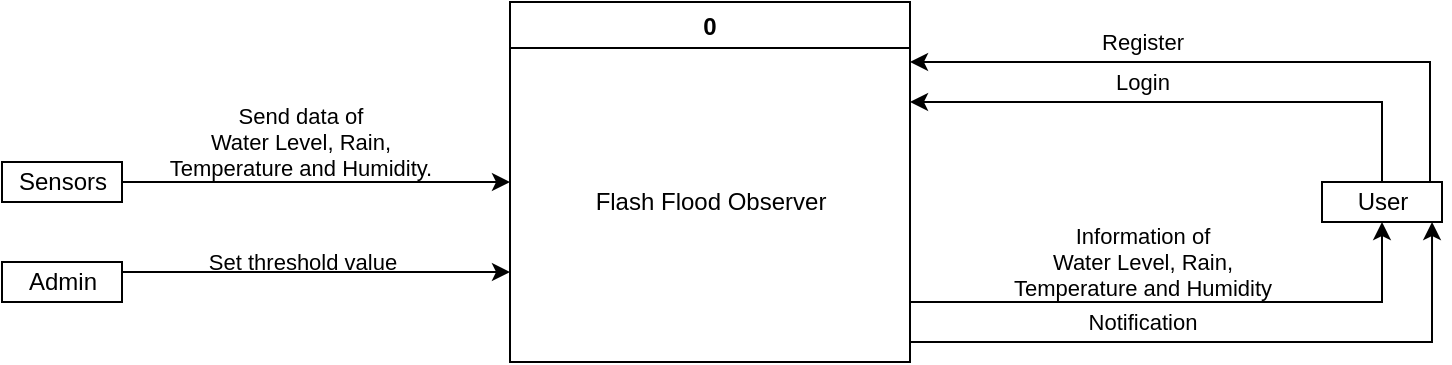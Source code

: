 <mxfile version="20.6.2" type="device" pages="7"><diagram id="2PzzKW8h-KDxXuLEL8Aw" name="context-level DFD"><mxGraphModel dx="781" dy="1060" grid="1" gridSize="10" guides="1" tooltips="1" connect="1" arrows="1" fold="1" page="1" pageScale="1" pageWidth="780" pageHeight="220" math="0" shadow="0"><root><mxCell id="0"/><mxCell id="1" parent="0"/><mxCell id="EGUvgt3t6iY2IRiy-Xn5-5" value="&lt;span style=&quot;font-family: Helvetica; font-size: 11px; font-style: normal; font-variant-ligatures: normal; font-variant-caps: normal; font-weight: 400; letter-spacing: normal; orphans: 2; text-align: center; text-indent: 0px; text-transform: none; widows: 2; word-spacing: 0px; -webkit-text-stroke-width: 0px; text-decoration-thickness: initial; text-decoration-style: initial; text-decoration-color: initial; float: none; display: inline !important;&quot;&gt;Information of&lt;/span&gt;&lt;br style=&quot;font-family: Helvetica; font-size: 11px; font-style: normal; font-variant-ligatures: normal; font-variant-caps: normal; font-weight: 400; letter-spacing: normal; orphans: 2; text-align: center; text-indent: 0px; text-transform: none; widows: 2; word-spacing: 0px; -webkit-text-stroke-width: 0px; text-decoration-thickness: initial; text-decoration-style: initial; text-decoration-color: initial;&quot;&gt;&lt;span style=&quot;font-family: Helvetica; font-size: 11px; font-style: normal; font-variant-ligatures: normal; font-variant-caps: normal; font-weight: 400; letter-spacing: normal; orphans: 2; text-align: center; text-indent: 0px; text-transform: none; widows: 2; word-spacing: 0px; -webkit-text-stroke-width: 0px; text-decoration-thickness: initial; text-decoration-style: initial; text-decoration-color: initial; float: none; display: inline !important;&quot;&gt;Water Level, Rain,&lt;/span&gt;&lt;br style=&quot;font-family: Helvetica; font-size: 11px; font-style: normal; font-variant-ligatures: normal; font-variant-caps: normal; font-weight: 400; letter-spacing: normal; orphans: 2; text-align: center; text-indent: 0px; text-transform: none; widows: 2; word-spacing: 0px; -webkit-text-stroke-width: 0px; text-decoration-thickness: initial; text-decoration-style: initial; text-decoration-color: initial;&quot;&gt;&lt;span style=&quot;font-family: Helvetica; font-size: 11px; font-style: normal; font-variant-ligatures: normal; font-variant-caps: normal; font-weight: 400; letter-spacing: normal; orphans: 2; text-align: center; text-indent: 0px; text-transform: none; widows: 2; word-spacing: 0px; -webkit-text-stroke-width: 0px; text-decoration-thickness: initial; text-decoration-style: initial; text-decoration-color: initial; float: none; display: inline !important;&quot;&gt;Temperature and Humidity&lt;/span&gt;" style="edgeStyle=orthogonalEdgeStyle;rounded=0;orthogonalLoop=1;jettySize=auto;html=1;entryX=0.5;entryY=1;entryDx=0;entryDy=0;labelBorderColor=none;spacingTop=0;labelBackgroundColor=none;fontColor=default;" parent="1" target="EGUvgt3t6iY2IRiy-Xn5-2" edge="1"><mxGeometry x="-0.159" y="20" relative="1" as="geometry"><mxPoint x="484" y="160" as="sourcePoint"/><mxPoint x="670" y="110" as="targetPoint"/><Array as="points"><mxPoint x="484" y="160"/><mxPoint x="720" y="160"/></Array><mxPoint as="offset"/></mxGeometry></mxCell><mxCell id="EGUvgt3t6iY2IRiy-Xn5-6" value="&lt;p style=&quot;line-height: 110%;&quot;&gt;Notification&lt;/p&gt;" style="edgeStyle=orthogonalEdgeStyle;rounded=0;orthogonalLoop=1;jettySize=auto;html=1;entryX=0.917;entryY=1;entryDx=0;entryDy=0;labelBorderColor=none;labelBackgroundColor=none;entryPerimeter=0;" parent="1" target="EGUvgt3t6iY2IRiy-Xn5-2" edge="1"><mxGeometry x="-0.277" y="10" relative="1" as="geometry"><mxPoint x="484" y="180" as="sourcePoint"/><Array as="points"><mxPoint x="484" y="180"/><mxPoint x="745" y="180"/></Array><mxPoint as="offset"/></mxGeometry></mxCell><mxCell id="PrpfYitf44r5dkiIBMYT-8" value="0" style="swimlane;" parent="1" vertex="1"><mxGeometry x="284" y="10" width="200" height="180" as="geometry"><mxRectangle x="314" y="485" width="50" height="30" as="alternateBounds"/></mxGeometry></mxCell><mxCell id="PrpfYitf44r5dkiIBMYT-9" value="Flash Flood Observer" style="text;html=1;align=center;verticalAlign=middle;resizable=0;points=[];autosize=1;strokeColor=none;fillColor=none;" parent="1" vertex="1"><mxGeometry x="314" y="95" width="140" height="30" as="geometry"/></mxCell><mxCell id="EGUvgt3t6iY2IRiy-Xn5-4" value="&lt;span style=&quot;font-family: Helvetica; font-size: 11px; font-style: normal; font-variant-ligatures: normal; font-variant-caps: normal; font-weight: 400; letter-spacing: normal; orphans: 2; text-align: center; text-indent: 0px; text-transform: none; widows: 2; word-spacing: 0px; -webkit-text-stroke-width: 0px; text-decoration-thickness: initial; text-decoration-style: initial; text-decoration-color: initial; float: none; display: inline !important;&quot;&gt;Send data of&lt;/span&gt;&lt;br style=&quot;font-family: Helvetica; font-size: 11px; font-style: normal; font-variant-ligatures: normal; font-variant-caps: normal; font-weight: 400; letter-spacing: normal; orphans: 2; text-align: center; text-indent: 0px; text-transform: none; widows: 2; word-spacing: 0px; -webkit-text-stroke-width: 0px; text-decoration-thickness: initial; text-decoration-style: initial; text-decoration-color: initial;&quot;&gt;&lt;span style=&quot;font-family: Helvetica; font-size: 11px; font-style: normal; font-variant-ligatures: normal; font-variant-caps: normal; font-weight: 400; letter-spacing: normal; orphans: 2; text-align: center; text-indent: 0px; text-transform: none; widows: 2; word-spacing: 0px; -webkit-text-stroke-width: 0px; text-decoration-thickness: initial; text-decoration-style: initial; text-decoration-color: initial; float: none; display: inline !important;&quot;&gt;Water Level, Rain,&lt;/span&gt;&lt;br style=&quot;font-family: Helvetica; font-size: 11px; font-style: normal; font-variant-ligatures: normal; font-variant-caps: normal; font-weight: 400; letter-spacing: normal; orphans: 2; text-align: center; text-indent: 0px; text-transform: none; widows: 2; word-spacing: 0px; -webkit-text-stroke-width: 0px; text-decoration-thickness: initial; text-decoration-style: initial; text-decoration-color: initial;&quot;&gt;&lt;span style=&quot;font-family: Helvetica; font-size: 11px; font-style: normal; font-variant-ligatures: normal; font-variant-caps: normal; font-weight: 400; letter-spacing: normal; orphans: 2; text-align: center; text-indent: 0px; text-transform: none; widows: 2; word-spacing: 0px; -webkit-text-stroke-width: 0px; text-decoration-thickness: initial; text-decoration-style: initial; text-decoration-color: initial; float: none; display: inline !important;&quot;&gt;Temperature and Humidity.&lt;/span&gt;" style="edgeStyle=orthogonalEdgeStyle;rounded=0;orthogonalLoop=1;jettySize=auto;html=1;entryX=0;entryY=0.5;entryDx=0;entryDy=0;labelBorderColor=none;labelBackgroundColor=none;fontColor=default;" parent="1" source="EGUvgt3t6iY2IRiy-Xn5-1" target="PrpfYitf44r5dkiIBMYT-8" edge="1"><mxGeometry x="-0.081" y="20" relative="1" as="geometry"><mxPoint as="offset"/></mxGeometry></mxCell><mxCell id="EGUvgt3t6iY2IRiy-Xn5-1" value="Sensors" style="html=1;dashed=0;whitespace=wrap;" parent="1" vertex="1"><mxGeometry x="30" y="90" width="60" height="20" as="geometry"/></mxCell><mxCell id="EGUvgt3t6iY2IRiy-Xn5-8" value="Login" style="edgeStyle=orthogonalEdgeStyle;rounded=0;orthogonalLoop=1;jettySize=auto;html=1;labelBorderColor=none;exitX=0.5;exitY=0;exitDx=0;exitDy=0;labelBackgroundColor=none;" parent="1" source="EGUvgt3t6iY2IRiy-Xn5-2" edge="1"><mxGeometry x="0.159" y="-10" relative="1" as="geometry"><mxPoint x="484" y="60" as="targetPoint"/><Array as="points"><mxPoint x="720" y="60"/></Array><mxPoint as="offset"/></mxGeometry></mxCell><mxCell id="EGUvgt3t6iY2IRiy-Xn5-11" value="Register" style="edgeStyle=orthogonalEdgeStyle;rounded=0;orthogonalLoop=1;jettySize=auto;html=1;labelBorderColor=none;labelBackgroundColor=none;" parent="1" source="EGUvgt3t6iY2IRiy-Xn5-2" edge="1"><mxGeometry x="0.275" y="-10" relative="1" as="geometry"><mxPoint x="484" y="40" as="targetPoint"/><Array as="points"><mxPoint x="744" y="40"/><mxPoint x="484" y="40"/></Array><mxPoint as="offset"/></mxGeometry></mxCell><mxCell id="EGUvgt3t6iY2IRiy-Xn5-2" value="User" style="html=1;dashed=0;whitespace=wrap;" parent="1" vertex="1"><mxGeometry x="690" y="100" width="60" height="20" as="geometry"/></mxCell><mxCell id="4XmIKNl0kgZXbXtuZ0T1-3" style="edgeStyle=orthogonalEdgeStyle;rounded=0;orthogonalLoop=1;jettySize=auto;html=1;entryX=0;entryY=0.75;entryDx=0;entryDy=0;" parent="1" source="4XmIKNl0kgZXbXtuZ0T1-1" target="PrpfYitf44r5dkiIBMYT-8" edge="1"><mxGeometry relative="1" as="geometry"><mxPoint x="320" y="160" as="targetPoint"/><Array as="points"><mxPoint x="150" y="145"/><mxPoint x="150" y="145"/></Array></mxGeometry></mxCell><mxCell id="4XmIKNl0kgZXbXtuZ0T1-4" value="Set threshold value" style="edgeLabel;html=1;align=center;verticalAlign=middle;resizable=0;points=[];labelBackgroundColor=none;" parent="4XmIKNl0kgZXbXtuZ0T1-3" vertex="1" connectable="0"><mxGeometry x="0.112" relative="1" as="geometry"><mxPoint x="-18" y="-5" as="offset"/></mxGeometry></mxCell><mxCell id="4XmIKNl0kgZXbXtuZ0T1-1" value="Admin" style="html=1;dashed=0;whitespace=wrap;" parent="1" vertex="1"><mxGeometry x="30" y="140" width="60" height="20" as="geometry"/></mxCell></root></mxGraphModel></diagram><diagram id="qdd5otCKJxfXpFjTfQHv" name="DFD lv 0"><mxGraphModel dx="781" dy="1195" grid="1" gridSize="10" guides="1" tooltips="1" connect="1" arrows="1" fold="1" page="1" pageScale="1" pageWidth="620" pageHeight="700" math="0" shadow="0"><root><mxCell id="0"/><mxCell id="1" parent="0"/><mxCell id="KSjd-5OPkq9TZvzh6qCN-3" value="User data" style="edgeStyle=orthogonalEdgeStyle;rounded=0;orthogonalLoop=1;jettySize=auto;html=1;entryX=0.5;entryY=0;entryDx=0;entryDy=0;labelBorderColor=none;labelBackgroundColor=none;" parent="1" source="TIa8OpWHrZxkDojc2IpR-3" target="NYHnanbiDb6gx_sN15oB-11" edge="1"><mxGeometry x="-0.294" y="-10" relative="1" as="geometry"><mxPoint as="offset"/></mxGeometry></mxCell><mxCell id="KSjd-5OPkq9TZvzh6qCN-5" value="Login button" style="edgeStyle=orthogonalEdgeStyle;rounded=0;orthogonalLoop=1;jettySize=auto;html=1;labelBorderColor=none;align=left;labelBackgroundColor=none;" parent="1" source="TIa8OpWHrZxkDojc2IpR-3" target="NYHnanbiDb6gx_sN15oB-1" edge="1"><mxGeometry relative="1" as="geometry"><mxPoint as="offset"/></mxGeometry></mxCell><mxCell id="TIa8OpWHrZxkDojc2IpR-3" value="1.0" style="swimlane;startSize=20;" parent="1" vertex="1"><mxGeometry x="219.91" y="10" width="160" height="80" as="geometry"/></mxCell><mxCell id="TIa8OpWHrZxkDojc2IpR-4" value="Registration" style="text;html=1;align=center;verticalAlign=middle;resizable=0;points=[];autosize=1;strokeColor=none;fillColor=none;" parent="TIa8OpWHrZxkDojc2IpR-3" vertex="1"><mxGeometry x="35" y="35" width="90" height="30" as="geometry"/></mxCell><mxCell id="KSjd-5OPkq9TZvzh6qCN-8" value="Access" style="edgeStyle=orthogonalEdgeStyle;rounded=0;orthogonalLoop=1;jettySize=auto;html=1;labelBorderColor=none;entryX=0.5;entryY=0;entryDx=0;entryDy=0;labelBackgroundColor=none;align=left;" parent="1" source="NYHnanbiDb6gx_sN15oB-1" target="NYHnanbiDb6gx_sN15oB-3" edge="1"><mxGeometry relative="1" as="geometry"><mxPoint x="299.91" y="240" as="targetPoint"/><mxPoint as="offset"/></mxGeometry></mxCell><mxCell id="NYHnanbiDb6gx_sN15oB-1" value="2.0" style="swimlane;startSize=20;" parent="1" vertex="1"><mxGeometry x="219.91" y="130" width="160" height="80" as="geometry"/></mxCell><mxCell id="NYHnanbiDb6gx_sN15oB-2" value="Log in" style="text;html=1;align=center;verticalAlign=middle;resizable=0;points=[];autosize=1;strokeColor=none;fillColor=none;" parent="NYHnanbiDb6gx_sN15oB-1" vertex="1"><mxGeometry x="50" y="35" width="60" height="30" as="geometry"/></mxCell><mxCell id="oUAHSeeNnTTh-Hg3N45Y-2" value="&lt;span style=&quot;font-family: Helvetica; font-size: 11px; font-style: normal; font-variant-ligatures: normal; font-variant-caps: normal; font-weight: 400; letter-spacing: normal; orphans: 2; text-align: left; text-indent: 0px; text-transform: none; widows: 2; word-spacing: 0px; -webkit-text-stroke-width: 0px; text-decoration-thickness: initial; text-decoration-style: initial; text-decoration-color: initial; float: none; display: inline !important;&quot;&gt;Store data of Water Level,&lt;/span&gt;&lt;br style=&quot;font-family: Helvetica; font-size: 11px; font-style: normal; font-variant-ligatures: normal; font-variant-caps: normal; font-weight: 400; letter-spacing: normal; orphans: 2; text-align: left; text-indent: 0px; text-transform: none; widows: 2; word-spacing: 0px; -webkit-text-stroke-width: 0px; text-decoration-thickness: initial; text-decoration-style: initial; text-decoration-color: initial;&quot;&gt;&lt;span style=&quot;font-family: Helvetica; font-size: 11px; font-style: normal; font-variant-ligatures: normal; font-variant-caps: normal; font-weight: 400; letter-spacing: normal; orphans: 2; text-align: left; text-indent: 0px; text-transform: none; widows: 2; word-spacing: 0px; -webkit-text-stroke-width: 0px; text-decoration-thickness: initial; text-decoration-style: initial; text-decoration-color: initial; float: none; display: inline !important;&quot;&gt;Rain,Temperature&lt;/span&gt;&lt;br style=&quot;font-family: Helvetica; font-size: 11px; font-style: normal; font-variant-ligatures: normal; font-variant-caps: normal; font-weight: 400; letter-spacing: normal; orphans: 2; text-align: left; text-indent: 0px; text-transform: none; widows: 2; word-spacing: 0px; -webkit-text-stroke-width: 0px; text-decoration-thickness: initial; text-decoration-style: initial; text-decoration-color: initial;&quot;&gt;&lt;span style=&quot;font-family: Helvetica; font-size: 11px; font-style: normal; font-variant-ligatures: normal; font-variant-caps: normal; font-weight: 400; letter-spacing: normal; orphans: 2; text-align: left; text-indent: 0px; text-transform: none; widows: 2; word-spacing: 0px; -webkit-text-stroke-width: 0px; text-decoration-thickness: initial; text-decoration-style: initial; text-decoration-color: initial; float: none; display: inline !important;&quot;&gt;and Humidity.&lt;/span&gt;" style="edgeStyle=orthogonalEdgeStyle;rounded=0;orthogonalLoop=1;jettySize=auto;html=1;entryX=0.5;entryY=0;entryDx=0;entryDy=0;labelBackgroundColor=none;labelBorderColor=none;fontColor=default;" parent="1" source="NYHnanbiDb6gx_sN15oB-3" target="NYHnanbiDb6gx_sN15oB-12" edge="1"><mxGeometry x="-0.407" y="-20" relative="1" as="geometry"><mxPoint as="offset"/></mxGeometry></mxCell><mxCell id="oUAHSeeNnTTh-Hg3N45Y-5" value="Access" style="edgeStyle=orthogonalEdgeStyle;rounded=0;orthogonalLoop=1;jettySize=auto;html=1;entryX=0.5;entryY=0;entryDx=0;entryDy=0;labelBackgroundColor=none;labelBorderColor=none;fontColor=default;align=left;" parent="1" source="NYHnanbiDb6gx_sN15oB-3" target="oUAHSeeNnTTh-Hg3N45Y-3" edge="1"><mxGeometry x="0.001" relative="1" as="geometry"><mxPoint as="offset"/></mxGeometry></mxCell><mxCell id="NYHnanbiDb6gx_sN15oB-3" value="3.0" style="swimlane;startSize=20;" parent="1" vertex="1"><mxGeometry x="219.91" y="250" width="160" height="80" as="geometry"/></mxCell><mxCell id="NYHnanbiDb6gx_sN15oB-4" value="Monitor station" style="text;html=1;align=center;verticalAlign=middle;resizable=0;points=[];autosize=1;strokeColor=none;fillColor=none;" parent="NYHnanbiDb6gx_sN15oB-3" vertex="1"><mxGeometry x="30" y="35" width="100" height="30" as="geometry"/></mxCell><mxCell id="KSjd-5OPkq9TZvzh6qCN-16" value="Notification" style="edgeStyle=orthogonalEdgeStyle;rounded=0;orthogonalLoop=1;jettySize=auto;html=1;entryX=0;entryY=0.5;entryDx=0;entryDy=0;labelBorderColor=none;labelBackgroundColor=none;exitX=0;exitY=0.5;exitDx=0;exitDy=0;" parent="1" source="-2rOeBpqUG7ZXywC8iY5-2" target="NYHnanbiDb6gx_sN15oB-9" edge="1"><mxGeometry x="-0.704" y="10" relative="1" as="geometry"><Array as="points"><mxPoint x="9.97" y="650"/><mxPoint x="9.97" y="110"/></Array><mxPoint as="offset"/></mxGeometry></mxCell><mxCell id="SVzQR05OZEgJhs8IIayt-1" value="&lt;span style=&quot;font-family: Helvetica; font-size: 11px; font-style: normal; font-variant-ligatures: normal; font-variant-caps: normal; font-weight: 400; letter-spacing: normal; orphans: 2; text-align: center; text-indent: 0px; text-transform: none; widows: 2; word-spacing: 0px; -webkit-text-stroke-width: 0px; text-decoration-thickness: initial; text-decoration-style: initial; text-decoration-color: initial; float: none; display: inline !important;&quot;&gt;Update threshold values&lt;/span&gt;" style="edgeStyle=orthogonalEdgeStyle;rounded=0;orthogonalLoop=1;jettySize=auto;html=1;entryX=0.422;entryY=1.103;entryDx=0;entryDy=0;entryPerimeter=0;labelBackgroundColor=none;fontColor=default;" edge="1" parent="1" source="NYHnanbiDb6gx_sN15oB-7" target="NYHnanbiDb6gx_sN15oB-12"><mxGeometry x="-0.382" y="-10" relative="1" as="geometry"><Array as="points"><mxPoint x="529.97" y="540"/><mxPoint x="529.97" y="422"/></Array><mxPoint as="offset"/></mxGeometry></mxCell><mxCell id="NYHnanbiDb6gx_sN15oB-7" value="5.0" style="swimlane;startSize=20;" parent="1" vertex="1"><mxGeometry x="219.91" y="490" width="160" height="80" as="geometry"/></mxCell><mxCell id="NYHnanbiDb6gx_sN15oB-8" value="Set threshold values" style="text;html=1;align=center;verticalAlign=middle;resizable=0;points=[];autosize=1;strokeColor=none;fillColor=none;" parent="NYHnanbiDb6gx_sN15oB-7" vertex="1"><mxGeometry x="15" y="35" width="130" height="30" as="geometry"/></mxCell><mxCell id="KSjd-5OPkq9TZvzh6qCN-1" value="User details" style="edgeStyle=orthogonalEdgeStyle;rounded=0;orthogonalLoop=1;jettySize=auto;html=1;entryX=0;entryY=0.5;entryDx=0;entryDy=0;labelBorderColor=none;labelBackgroundColor=none;" parent="1" source="NYHnanbiDb6gx_sN15oB-9" target="TIa8OpWHrZxkDojc2IpR-3" edge="1"><mxGeometry x="0.2" y="-10" relative="1" as="geometry"><Array as="points"><mxPoint x="64.94" y="50"/></Array><mxPoint as="offset"/></mxGeometry></mxCell><mxCell id="NYHnanbiDb6gx_sN15oB-9" value="User" style="html=1;dashed=0;whitespace=wrap;" parent="1" vertex="1"><mxGeometry x="29.94" y="100" width="70" height="20" as="geometry"/></mxCell><mxCell id="KSjd-5OPkq9TZvzh6qCN-12" value="Send data of Water Level, &lt;br&gt;Rain,Temperature &lt;br&gt;and Humidity." style="edgeStyle=orthogonalEdgeStyle;rounded=0;orthogonalLoop=1;jettySize=auto;html=1;entryX=0;entryY=0.5;entryDx=0;entryDy=0;labelBorderColor=none;exitX=0.5;exitY=0;exitDx=0;exitDy=0;fontColor=default;labelBackgroundColor=none;" parent="1" source="NYHnanbiDb6gx_sN15oB-10" target="NYHnanbiDb6gx_sN15oB-3" edge="1"><mxGeometry x="0.21" y="-20" relative="1" as="geometry"><Array as="points"><mxPoint x="67.97" y="290"/></Array><mxPoint x="1" as="offset"/></mxGeometry></mxCell><mxCell id="NYHnanbiDb6gx_sN15oB-10" value="Sensors" style="html=1;dashed=0;whitespace=wrap;" parent="1" vertex="1"><mxGeometry x="49.97" y="340" width="75" height="20" as="geometry"/></mxCell><mxCell id="KSjd-5OPkq9TZvzh6qCN-4" value="Verify" style="edgeStyle=orthogonalEdgeStyle;rounded=0;orthogonalLoop=1;jettySize=auto;html=1;entryX=1;entryY=0.5;entryDx=0;entryDy=0;labelBorderColor=none;exitX=0.5;exitY=1;exitDx=0;exitDy=0;labelBackgroundColor=none;" parent="1" source="NYHnanbiDb6gx_sN15oB-11" target="NYHnanbiDb6gx_sN15oB-1" edge="1"><mxGeometry x="0.294" y="10" relative="1" as="geometry"><mxPoint as="offset"/></mxGeometry></mxCell><mxCell id="NYHnanbiDb6gx_sN15oB-11" value="D1&lt;span style=&quot;white-space: pre;&quot;&gt;&#9;&lt;/span&gt;User Database" style="html=1;dashed=0;whitespace=wrap;shape=mxgraph.dfd.dataStoreID;align=left;spacingLeft=3;points=[[0,0],[0.5,0],[1,0],[0,0.5],[1,0.5],[0,1],[0.5,1],[1,1]];" parent="1" vertex="1"><mxGeometry x="469.94" y="100" width="140" height="20" as="geometry"/></mxCell><mxCell id="KSjd-5OPkq9TZvzh6qCN-17" value="Reach threshold value" style="edgeStyle=orthogonalEdgeStyle;rounded=0;orthogonalLoop=1;jettySize=auto;html=1;labelBorderColor=none;exitX=0.571;exitY=1.019;exitDx=0;exitDy=0;labelBackgroundColor=none;align=center;entryX=1;entryY=0.5;entryDx=0;entryDy=0;exitPerimeter=0;" parent="1" source="NYHnanbiDb6gx_sN15oB-12" target="-2rOeBpqUG7ZXywC8iY5-2" edge="1"><mxGeometry x="0.549" y="10" relative="1" as="geometry"><mxPoint x="379.97" y="510" as="targetPoint"/><Array as="points"><mxPoint x="549.97" y="650"/></Array><mxPoint as="offset"/></mxGeometry></mxCell><mxCell id="5PsaSthSM3lyWHUaDsma-1" value="Display&lt;br&gt;&lt;span style=&quot;text-align: left;&quot;&gt;data of Water Level,&lt;/span&gt;&lt;br style=&quot;text-align: left;&quot;&gt;&lt;span style=&quot;text-align: left;&quot;&gt;Rain,Temperature&lt;/span&gt;&lt;br style=&quot;text-align: left;&quot;&gt;&lt;span style=&quot;text-align: left;&quot;&gt;and Humidity.&lt;/span&gt;" style="edgeStyle=orthogonalEdgeStyle;rounded=0;orthogonalLoop=1;jettySize=auto;html=1;entryX=1;entryY=0.5;entryDx=0;entryDy=0;labelBackgroundColor=none;labelBorderColor=none;fontColor=default;" parent="1" source="NYHnanbiDb6gx_sN15oB-12" target="oUAHSeeNnTTh-Hg3N45Y-3" edge="1"><mxGeometry x="-0.112" y="30" relative="1" as="geometry"><mxPoint as="offset"/></mxGeometry></mxCell><mxCell id="NYHnanbiDb6gx_sN15oB-12" value="D2&lt;span style=&quot;white-space: pre;&quot;&gt;&#9;&lt;/span&gt;Station Database" style="html=1;dashed=0;whitespace=wrap;shape=mxgraph.dfd.dataStoreID;align=left;spacingLeft=3;points=[[0,0],[0.5,0],[1,0],[0,0.5],[1,0.5],[0,1],[0.5,1],[1,1]];" parent="1" vertex="1"><mxGeometry x="469.94" y="400" width="140" height="20" as="geometry"/></mxCell><mxCell id="TDYcpkLqQCWCU9nMfBAO-1" value="Username &lt;br&gt;and&lt;br&gt;password" style="edgeStyle=orthogonalEdgeStyle;rounded=0;orthogonalLoop=1;jettySize=auto;html=1;entryX=0;entryY=0.5;entryDx=0;entryDy=0;labelBorderColor=none;labelBackgroundColor=none;exitX=0.5;exitY=1;exitDx=0;exitDy=0;" parent="1" source="NYHnanbiDb6gx_sN15oB-9" target="NYHnanbiDb6gx_sN15oB-1" edge="1"><mxGeometry x="0.2" y="-20" relative="1" as="geometry"><mxPoint x="64.94" y="130" as="sourcePoint"/><mxPoint x="219.91" y="170" as="targetPoint"/><Array as="points"><mxPoint x="64.94" y="170"/></Array><mxPoint as="offset"/></mxGeometry></mxCell><mxCell id="SVzQR05OZEgJhs8IIayt-3" value="View&amp;nbsp;&lt;span style=&quot;text-align: left;&quot;&gt;data of Water Level,&lt;/span&gt;&lt;br style=&quot;text-align: left;&quot;&gt;&lt;span style=&quot;text-align: left;&quot;&gt;Rain,Temperature&lt;/span&gt;&lt;br style=&quot;text-align: left;&quot;&gt;&lt;span style=&quot;text-align: left;&quot;&gt;and Humidity.&lt;/span&gt;" style="edgeStyle=orthogonalEdgeStyle;rounded=0;orthogonalLoop=1;jettySize=auto;html=1;entryX=0.193;entryY=1.107;entryDx=0;entryDy=0;entryPerimeter=0;labelBackgroundColor=none;fontColor=default;" edge="1" parent="1" source="oUAHSeeNnTTh-Hg3N45Y-3" target="NYHnanbiDb6gx_sN15oB-9"><mxGeometry x="-0.618" y="20" relative="1" as="geometry"><mxPoint as="offset"/></mxGeometry></mxCell><mxCell id="oUAHSeeNnTTh-Hg3N45Y-3" value="4.0" style="swimlane;startSize=20;" parent="1" vertex="1"><mxGeometry x="219.97" y="370" width="160" height="80" as="geometry"/></mxCell><mxCell id="oUAHSeeNnTTh-Hg3N45Y-4" value="Dashboard" style="text;html=1;align=center;verticalAlign=middle;resizable=0;points=[];autosize=1;strokeColor=none;fillColor=none;" parent="oUAHSeeNnTTh-Hg3N45Y-3" vertex="1"><mxGeometry x="40" y="35" width="80" height="30" as="geometry"/></mxCell><mxCell id="-2rOeBpqUG7ZXywC8iY5-6" style="edgeStyle=orthogonalEdgeStyle;rounded=0;orthogonalLoop=1;jettySize=auto;html=1;" edge="1" parent="1" source="-2rOeBpqUG7ZXywC8iY5-1"><mxGeometry relative="1" as="geometry"><mxPoint x="219.97" y="540" as="targetPoint"/></mxGeometry></mxCell><mxCell id="SVzQR05OZEgJhs8IIayt-2" value="threshold values" style="edgeLabel;html=1;align=center;verticalAlign=middle;resizable=0;points=[];" vertex="1" connectable="0" parent="-2rOeBpqUG7ZXywC8iY5-6"><mxGeometry x="-0.263" y="-3" relative="1" as="geometry"><mxPoint x="13" y="7" as="offset"/></mxGeometry></mxCell><mxCell id="-2rOeBpqUG7ZXywC8iY5-1" value="Admin" style="html=1;dashed=0;whitespace=wrap;" vertex="1" parent="1"><mxGeometry x="29.94" y="530" width="75" height="20" as="geometry"/></mxCell><mxCell id="-2rOeBpqUG7ZXywC8iY5-2" value="6.0" style="swimlane;startSize=20;" vertex="1" parent="1"><mxGeometry x="219.91" y="610" width="160" height="80" as="geometry"/></mxCell><mxCell id="-2rOeBpqUG7ZXywC8iY5-3" value="Send&lt;br&gt;alert notification" style="text;html=1;align=center;verticalAlign=middle;resizable=0;points=[];autosize=1;strokeColor=none;fillColor=none;" vertex="1" parent="-2rOeBpqUG7ZXywC8iY5-2"><mxGeometry x="25" y="30" width="110" height="40" as="geometry"/></mxCell></root></mxGraphModel></diagram><diagram id="p-KOIDHBz43fwxC4XJgZ" name="DFD lv 1- 2.0"><mxGraphModel dx="781" dy="1195" grid="1" gridSize="10" guides="1" tooltips="1" connect="1" arrows="1" fold="1" page="1" pageScale="1" pageWidth="720" pageHeight="180" math="0" shadow="0"><root><mxCell id="0"/><mxCell id="1" parent="0"/><mxCell id="VPxepUsGD-qIo5rnX7Kb-5" value="Verify" style="edgeStyle=orthogonalEdgeStyle;rounded=0;orthogonalLoop=1;jettySize=auto;html=1;entryX=0;entryY=0.5;entryDx=0;entryDy=0;labelBackgroundColor=none;labelBorderColor=none;fontColor=default;" parent="1" source="VPxepUsGD-qIo5rnX7Kb-1" target="VPxepUsGD-qIo5rnX7Kb-3" edge="1"><mxGeometry y="11" relative="1" as="geometry"><mxPoint as="offset"/></mxGeometry></mxCell><mxCell id="VPxepUsGD-qIo5rnX7Kb-1" value="2.1" style="swimlane;startSize=20;" parent="1" vertex="1"><mxGeometry x="90" y="10" width="160" height="80" as="geometry"/></mxCell><mxCell id="VPxepUsGD-qIo5rnX7Kb-2" value="Enter Username &lt;br&gt;and Password" style="text;html=1;align=center;verticalAlign=middle;resizable=0;points=[];autosize=1;strokeColor=none;fillColor=none;" parent="VPxepUsGD-qIo5rnX7Kb-1" vertex="1"><mxGeometry x="25" y="30" width="110" height="40" as="geometry"/></mxCell><mxCell id="egxG-dq-8KkwoqhaybCL-5" value="Login" style="edgeStyle=orthogonalEdgeStyle;rounded=0;orthogonalLoop=1;jettySize=auto;html=1;labelBackgroundColor=none;labelBorderColor=none;fontColor=default;" parent="1" source="VPxepUsGD-qIo5rnX7Kb-3" edge="1"><mxGeometry x="-0.013" y="20" relative="1" as="geometry"><mxPoint x="410" y="169" as="targetPoint"/><mxPoint as="offset"/></mxGeometry></mxCell><mxCell id="VPxepUsGD-qIo5rnX7Kb-3" value="2.1" style="swimlane;startSize=20;" parent="1" vertex="1"><mxGeometry x="330" y="10" width="160" height="80" as="geometry"/></mxCell><mxCell id="VPxepUsGD-qIo5rnX7Kb-4" value="Validation" style="text;html=1;align=center;verticalAlign=middle;resizable=0;points=[];autosize=1;strokeColor=none;fillColor=none;" parent="VPxepUsGD-qIo5rnX7Kb-3" vertex="1"><mxGeometry x="40" y="35" width="80" height="30" as="geometry"/></mxCell><mxCell id="egxG-dq-8KkwoqhaybCL-2" value="User details" style="edgeStyle=orthogonalEdgeStyle;rounded=0;orthogonalLoop=1;jettySize=auto;html=1;entryX=1;entryY=0.5;entryDx=0;entryDy=0;labelBackgroundColor=none;labelBorderColor=none;fontColor=default;" parent="1" source="egxG-dq-8KkwoqhaybCL-1" target="VPxepUsGD-qIo5rnX7Kb-3" edge="1"><mxGeometry y="-11" relative="1" as="geometry"><mxPoint as="offset"/></mxGeometry></mxCell><mxCell id="egxG-dq-8KkwoqhaybCL-1" value="D1&lt;span style=&quot;white-space: pre;&quot;&gt;&#9;&lt;/span&gt;User Database" style="html=1;dashed=0;whitespace=wrap;shape=mxgraph.dfd.dataStoreID;align=left;spacingLeft=3;points=[[0,0],[0.5,0],[1,0],[0,0.5],[1,0.5],[0,1],[0.5,1],[1,1]];" parent="1" vertex="1"><mxGeometry x="570" y="40" width="140" height="20" as="geometry"/></mxCell><mxCell id="egxG-dq-8KkwoqhaybCL-6" value="Username &lt;br&gt;and &lt;br&gt;Password" style="edgeStyle=orthogonalEdgeStyle;rounded=0;orthogonalLoop=1;jettySize=auto;html=1;labelBackgroundColor=none;labelBorderColor=none;fontColor=default;" parent="1" edge="1"><mxGeometry x="-0.001" y="20" relative="1" as="geometry"><mxPoint x="10" y="49" as="sourcePoint"/><mxPoint x="90" y="49" as="targetPoint"/><mxPoint as="offset"/><Array as="points"><mxPoint x="90" y="49"/></Array></mxGeometry></mxCell></root></mxGraphModel></diagram><diagram id="dcLKZZoVTd6sm6GbS47z" name="DFD lv 1- 5.0"><mxGraphModel dx="781" dy="1195" grid="1" gridSize="10" guides="1" tooltips="1" connect="1" arrows="1" fold="1" page="1" pageScale="1" pageWidth="400" pageHeight="380" math="0" shadow="0"><root><mxCell id="0"/><mxCell id="1" parent="0"/><mxCell id="XK3Nd7SvsPVrmfOe0Y9O-5" value="Trigger" style="edgeStyle=orthogonalEdgeStyle;rounded=0;orthogonalLoop=1;jettySize=auto;html=1;labelBackgroundColor=none;labelBorderColor=none;fontColor=default;align=left;" parent="1" source="t_P2jf3CwRj7CRltgS9j-1" target="XK3Nd7SvsPVrmfOe0Y9O-3" edge="1"><mxGeometry relative="1" as="geometry"><mxPoint as="offset"/></mxGeometry></mxCell><mxCell id="t_P2jf3CwRj7CRltgS9j-1" value="6.1" style="swimlane;startSize=20;" parent="1" vertex="1"><mxGeometry x="10" y="10" width="160" height="80" as="geometry"/></mxCell><mxCell id="t_P2jf3CwRj7CRltgS9j-2" value="Reach threshold value" style="text;html=1;align=center;verticalAlign=middle;resizable=0;points=[];autosize=1;strokeColor=none;fillColor=none;" parent="t_P2jf3CwRj7CRltgS9j-1" vertex="1"><mxGeometry x="10" y="35" width="140" height="30" as="geometry"/></mxCell><mxCell id="XK3Nd7SvsPVrmfOe0Y9O-2" value="Threshold&lt;br&gt;value" style="edgeStyle=orthogonalEdgeStyle;rounded=0;orthogonalLoop=1;jettySize=auto;html=1;entryX=1;entryY=0.5;entryDx=0;entryDy=0;labelBackgroundColor=none;labelBorderColor=none;fontColor=default;" parent="1" source="XK3Nd7SvsPVrmfOe0Y9O-1" target="t_P2jf3CwRj7CRltgS9j-1" edge="1"><mxGeometry x="-0.143" y="20" relative="1" as="geometry"><mxPoint as="offset"/></mxGeometry></mxCell><mxCell id="XK3Nd7SvsPVrmfOe0Y9O-1" value="D2&lt;span style=&quot;white-space: pre;&quot;&gt;&#9;&lt;/span&gt;Station Database" style="html=1;dashed=0;whitespace=wrap;shape=mxgraph.dfd.dataStoreID;align=left;spacingLeft=3;points=[[0,0],[0.5,0],[1,0],[0,0.5],[1,0.5],[0,1],[0.5,1],[1,1]];" parent="1" vertex="1"><mxGeometry x="250" y="40" width="140" height="20" as="geometry"/></mxCell><mxCell id="XK3Nd7SvsPVrmfOe0Y9O-8" value="Alert" style="edgeStyle=orthogonalEdgeStyle;rounded=0;orthogonalLoop=1;jettySize=auto;html=1;labelBackgroundColor=none;labelBorderColor=none;fontColor=default;align=left;" parent="1" source="XK3Nd7SvsPVrmfOe0Y9O-3" target="XK3Nd7SvsPVrmfOe0Y9O-6" edge="1"><mxGeometry relative="1" as="geometry"><mxPoint as="offset"/></mxGeometry></mxCell><mxCell id="XK3Nd7SvsPVrmfOe0Y9O-3" value="6.2" style="swimlane;startSize=20;labelBackgroundColor=none;fontColor=default;" parent="1" vertex="1"><mxGeometry x="10" y="130" width="160" height="80" as="geometry"/></mxCell><mxCell id="XK3Nd7SvsPVrmfOe0Y9O-4" value="Broadcast flood event" style="text;html=1;align=center;verticalAlign=middle;resizable=0;points=[];autosize=1;strokeColor=none;fillColor=none;" parent="XK3Nd7SvsPVrmfOe0Y9O-3" vertex="1"><mxGeometry x="10" y="35" width="140" height="30" as="geometry"/></mxCell><mxCell id="XK3Nd7SvsPVrmfOe0Y9O-11" value="Notification" style="edgeStyle=orthogonalEdgeStyle;rounded=0;orthogonalLoop=1;jettySize=auto;html=1;labelBackgroundColor=none;labelBorderColor=none;fontColor=default;align=left;" parent="1" source="XK3Nd7SvsPVrmfOe0Y9O-6" edge="1"><mxGeometry relative="1" as="geometry"><mxPoint x="90" y="370" as="targetPoint"/><mxPoint as="offset"/></mxGeometry></mxCell><mxCell id="XK3Nd7SvsPVrmfOe0Y9O-6" value="6.3" style="swimlane;startSize=20;labelBackgroundColor=none;fontColor=default;" parent="1" vertex="1"><mxGeometry x="10" y="250" width="160" height="80" as="geometry"/></mxCell><mxCell id="XK3Nd7SvsPVrmfOe0Y9O-7" value="Send alert notification" style="text;html=1;align=center;verticalAlign=middle;resizable=0;points=[];autosize=1;strokeColor=none;fillColor=none;" parent="XK3Nd7SvsPVrmfOe0Y9O-6" vertex="1"><mxGeometry x="10" y="35" width="140" height="30" as="geometry"/></mxCell></root></mxGraphModel></diagram><diagram id="BPe0GWbx8R6PWnBuJAV1" name="ERD"><mxGraphModel dx="885" dy="1620" grid="1" gridSize="10" guides="1" tooltips="1" connect="1" arrows="1" fold="1" page="1" pageScale="1" pageWidth="860" pageHeight="350" math="0" shadow="0"><root><mxCell id="0"/><mxCell id="1" parent="0"/><mxCell id="uvUeG5ZvIKazQCullkur-94" value="receive" style="edgeStyle=orthogonalEdgeStyle;rounded=0;orthogonalLoop=1;jettySize=auto;html=1;shadow=0;labelBackgroundColor=none;labelBorderColor=none;fontColor=default;endArrow=ERzeroToMany;endFill=0;startArrow=ERone;startFill=0;exitX=1;exitY=0.5;exitDx=0;exitDy=0;entryX=0;entryY=0.5;entryDx=0;entryDy=0;" edge="1" parent="1" source="uvUeG5ZvIKazQCullkur-53" target="uvUeG5ZvIKazQCullkur-64"><mxGeometry y="5" relative="1" as="geometry"><mxPoint as="offset"/></mxGeometry></mxCell><mxCell id="Xzqw58h5uNkGrpErkOna-1" value="User" style="shape=table;startSize=30;container=1;collapsible=1;childLayout=tableLayout;fixedRows=1;rowLines=0;fontStyle=1;align=center;resizeLast=1;labelBackgroundColor=none;fontColor=default;" vertex="1" parent="1"><mxGeometry x="7" y="70" width="210" height="180" as="geometry"/></mxCell><mxCell id="Xzqw58h5uNkGrpErkOna-2" value="" style="shape=tableRow;horizontal=0;startSize=0;swimlaneHead=0;swimlaneBody=0;fillColor=none;collapsible=0;dropTarget=0;points=[[0,0.5],[1,0.5]];portConstraint=eastwest;top=0;left=0;right=0;bottom=1;labelBackgroundColor=none;fontColor=default;" vertex="1" parent="Xzqw58h5uNkGrpErkOna-1"><mxGeometry y="30" width="210" height="30" as="geometry"/></mxCell><mxCell id="Xzqw58h5uNkGrpErkOna-3" value="PK" style="shape=partialRectangle;connectable=0;fillColor=none;top=0;left=0;bottom=0;right=0;fontStyle=1;overflow=hidden;labelBackgroundColor=none;fontColor=default;" vertex="1" parent="Xzqw58h5uNkGrpErkOna-2"><mxGeometry width="30" height="30" as="geometry"><mxRectangle width="30" height="30" as="alternateBounds"/></mxGeometry></mxCell><mxCell id="Xzqw58h5uNkGrpErkOna-4" value="user_id" style="shape=partialRectangle;connectable=0;fillColor=none;top=0;left=0;bottom=0;right=0;align=left;spacingLeft=6;fontStyle=1;overflow=hidden;labelBackgroundColor=none;fontColor=default;" vertex="1" parent="Xzqw58h5uNkGrpErkOna-2"><mxGeometry x="30" width="180" height="30" as="geometry"><mxRectangle width="180" height="30" as="alternateBounds"/></mxGeometry></mxCell><mxCell id="Xzqw58h5uNkGrpErkOna-11" value="" style="shape=tableRow;horizontal=0;startSize=0;swimlaneHead=0;swimlaneBody=0;fillColor=none;collapsible=0;dropTarget=0;points=[[0,0.5],[1,0.5]];portConstraint=eastwest;top=0;left=0;right=0;bottom=0;labelBackgroundColor=none;fontColor=default;" vertex="1" parent="Xzqw58h5uNkGrpErkOna-1"><mxGeometry y="60" width="210" height="30" as="geometry"/></mxCell><mxCell id="Xzqw58h5uNkGrpErkOna-12" value="" style="shape=partialRectangle;connectable=0;fillColor=none;top=0;left=0;bottom=0;right=0;editable=1;overflow=hidden;labelBackgroundColor=none;fontColor=default;" vertex="1" parent="Xzqw58h5uNkGrpErkOna-11"><mxGeometry width="30" height="30" as="geometry"><mxRectangle width="30" height="30" as="alternateBounds"/></mxGeometry></mxCell><mxCell id="Xzqw58h5uNkGrpErkOna-13" value="user_name" style="shape=partialRectangle;connectable=0;fillColor=none;top=0;left=0;bottom=0;right=0;align=left;spacingLeft=6;overflow=hidden;labelBackgroundColor=none;fontColor=default;" vertex="1" parent="Xzqw58h5uNkGrpErkOna-11"><mxGeometry x="30" width="180" height="30" as="geometry"><mxRectangle width="180" height="30" as="alternateBounds"/></mxGeometry></mxCell><mxCell id="Xzqw58h5uNkGrpErkOna-5" value="" style="shape=tableRow;horizontal=0;startSize=0;swimlaneHead=0;swimlaneBody=0;fillColor=none;collapsible=0;dropTarget=0;points=[[0,0.5],[1,0.5]];portConstraint=eastwest;top=0;left=0;right=0;bottom=0;labelBackgroundColor=none;fontColor=default;" vertex="1" parent="Xzqw58h5uNkGrpErkOna-1"><mxGeometry y="90" width="210" height="30" as="geometry"/></mxCell><mxCell id="Xzqw58h5uNkGrpErkOna-6" value="" style="shape=partialRectangle;connectable=0;fillColor=none;top=0;left=0;bottom=0;right=0;editable=1;overflow=hidden;labelBackgroundColor=none;fontColor=default;" vertex="1" parent="Xzqw58h5uNkGrpErkOna-5"><mxGeometry width="30" height="30" as="geometry"><mxRectangle width="30" height="30" as="alternateBounds"/></mxGeometry></mxCell><mxCell id="Xzqw58h5uNkGrpErkOna-7" value="user_password" style="shape=partialRectangle;connectable=0;fillColor=none;top=0;left=0;bottom=0;right=0;align=left;spacingLeft=6;overflow=hidden;labelBackgroundColor=none;fontColor=default;" vertex="1" parent="Xzqw58h5uNkGrpErkOna-5"><mxGeometry x="30" width="180" height="30" as="geometry"><mxRectangle width="180" height="30" as="alternateBounds"/></mxGeometry></mxCell><mxCell id="uvUeG5ZvIKazQCullkur-37" value="" style="shape=tableRow;horizontal=0;startSize=0;swimlaneHead=0;swimlaneBody=0;fillColor=none;collapsible=0;dropTarget=0;points=[[0,0.5],[1,0.5]];portConstraint=eastwest;top=0;left=0;right=0;bottom=0;labelBackgroundColor=none;fontColor=default;" vertex="1" parent="Xzqw58h5uNkGrpErkOna-1"><mxGeometry y="120" width="210" height="30" as="geometry"/></mxCell><mxCell id="uvUeG5ZvIKazQCullkur-38" value="" style="shape=partialRectangle;connectable=0;fillColor=none;top=0;left=0;bottom=0;right=0;editable=1;overflow=hidden;labelBackgroundColor=none;fontColor=default;" vertex="1" parent="uvUeG5ZvIKazQCullkur-37"><mxGeometry width="30" height="30" as="geometry"><mxRectangle width="30" height="30" as="alternateBounds"/></mxGeometry></mxCell><mxCell id="uvUeG5ZvIKazQCullkur-39" value="user_address" style="shape=partialRectangle;connectable=0;fillColor=none;top=0;left=0;bottom=0;right=0;align=left;spacingLeft=6;overflow=hidden;labelBackgroundColor=none;fontColor=default;" vertex="1" parent="uvUeG5ZvIKazQCullkur-37"><mxGeometry x="30" width="180" height="30" as="geometry"><mxRectangle width="180" height="30" as="alternateBounds"/></mxGeometry></mxCell><mxCell id="uvUeG5ZvIKazQCullkur-40" value="" style="shape=tableRow;horizontal=0;startSize=0;swimlaneHead=0;swimlaneBody=0;fillColor=none;collapsible=0;dropTarget=0;points=[[0,0.5],[1,0.5]];portConstraint=eastwest;top=0;left=0;right=0;bottom=0;labelBackgroundColor=none;fontColor=default;" vertex="1" parent="Xzqw58h5uNkGrpErkOna-1"><mxGeometry y="150" width="210" height="30" as="geometry"/></mxCell><mxCell id="uvUeG5ZvIKazQCullkur-41" value="" style="shape=partialRectangle;connectable=0;fillColor=none;top=0;left=0;bottom=0;right=0;editable=1;overflow=hidden;labelBackgroundColor=none;fontColor=default;" vertex="1" parent="uvUeG5ZvIKazQCullkur-40"><mxGeometry width="30" height="30" as="geometry"><mxRectangle width="30" height="30" as="alternateBounds"/></mxGeometry></mxCell><mxCell id="uvUeG5ZvIKazQCullkur-42" value="contact_no" style="shape=partialRectangle;connectable=0;fillColor=none;top=0;left=0;bottom=0;right=0;align=left;spacingLeft=6;overflow=hidden;labelBackgroundColor=none;fontColor=default;" vertex="1" parent="uvUeG5ZvIKazQCullkur-40"><mxGeometry x="30" width="180" height="30" as="geometry"><mxRectangle width="180" height="30" as="alternateBounds"/></mxGeometry></mxCell><mxCell id="uvUeG5ZvIKazQCullkur-95" value="generate" style="edgeStyle=orthogonalEdgeStyle;rounded=0;orthogonalLoop=1;jettySize=auto;html=1;entryX=1;entryY=0.5;entryDx=0;entryDy=0;shadow=0;labelBackgroundColor=none;labelBorderColor=none;fontColor=default;startArrow=ERone;startFill=0;endArrow=ERzeroToMany;endFill=0;align=center;exitX=0;exitY=0.5;exitDx=0;exitDy=0;" edge="1" parent="1" source="Xzqw58h5uNkGrpErkOna-15" target="uvUeG5ZvIKazQCullkur-58"><mxGeometry x="-0.143" y="-5" relative="1" as="geometry"><mxPoint as="offset"/></mxGeometry></mxCell><mxCell id="Xzqw58h5uNkGrpErkOna-14" value="Station" style="shape=table;startSize=30;container=1;collapsible=1;childLayout=tableLayout;fixedRows=1;rowLines=0;fontStyle=1;align=center;resizeLast=1;labelBackgroundColor=none;fontColor=default;" vertex="1" parent="1"><mxGeometry x="617" y="40" width="230" height="300" as="geometry"><mxRectangle x="510" y="460" width="80" height="30" as="alternateBounds"/></mxGeometry></mxCell><mxCell id="Xzqw58h5uNkGrpErkOna-15" value="" style="shape=tableRow;horizontal=0;startSize=0;swimlaneHead=0;swimlaneBody=0;fillColor=none;collapsible=0;dropTarget=0;points=[[0,0.5],[1,0.5]];portConstraint=eastwest;top=0;left=0;right=0;bottom=1;labelBackgroundColor=none;fontColor=default;" vertex="1" parent="Xzqw58h5uNkGrpErkOna-14"><mxGeometry y="30" width="230" height="30" as="geometry"/></mxCell><mxCell id="Xzqw58h5uNkGrpErkOna-16" value="PK" style="shape=partialRectangle;connectable=0;fillColor=none;top=0;left=0;bottom=0;right=0;fontStyle=1;overflow=hidden;labelBackgroundColor=none;fontColor=default;" vertex="1" parent="Xzqw58h5uNkGrpErkOna-15"><mxGeometry width="30" height="30" as="geometry"><mxRectangle width="30" height="30" as="alternateBounds"/></mxGeometry></mxCell><mxCell id="Xzqw58h5uNkGrpErkOna-17" value="station_code" style="shape=partialRectangle;connectable=0;fillColor=none;top=0;left=0;bottom=0;right=0;align=left;spacingLeft=6;fontStyle=1;overflow=hidden;labelBackgroundColor=none;fontColor=default;" vertex="1" parent="Xzqw58h5uNkGrpErkOna-15"><mxGeometry x="30" width="200" height="30" as="geometry"><mxRectangle width="200" height="30" as="alternateBounds"/></mxGeometry></mxCell><mxCell id="Xzqw58h5uNkGrpErkOna-18" value="" style="shape=tableRow;horizontal=0;startSize=0;swimlaneHead=0;swimlaneBody=0;fillColor=none;collapsible=0;dropTarget=0;points=[[0,0.5],[1,0.5]];portConstraint=eastwest;top=0;left=0;right=0;bottom=0;labelBackgroundColor=none;fontColor=default;" vertex="1" parent="Xzqw58h5uNkGrpErkOna-14"><mxGeometry y="60" width="230" height="30" as="geometry"/></mxCell><mxCell id="Xzqw58h5uNkGrpErkOna-19" value="" style="shape=partialRectangle;connectable=0;fillColor=none;top=0;left=0;bottom=0;right=0;editable=1;overflow=hidden;labelBackgroundColor=none;fontColor=default;" vertex="1" parent="Xzqw58h5uNkGrpErkOna-18"><mxGeometry width="30" height="30" as="geometry"><mxRectangle width="30" height="30" as="alternateBounds"/></mxGeometry></mxCell><mxCell id="Xzqw58h5uNkGrpErkOna-20" value="station_name" style="shape=partialRectangle;connectable=0;fillColor=none;top=0;left=0;bottom=0;right=0;align=left;spacingLeft=6;overflow=hidden;labelBackgroundColor=none;fontColor=default;" vertex="1" parent="Xzqw58h5uNkGrpErkOna-18"><mxGeometry x="30" width="200" height="30" as="geometry"><mxRectangle width="200" height="30" as="alternateBounds"/></mxGeometry></mxCell><mxCell id="Xzqw58h5uNkGrpErkOna-21" value="" style="shape=tableRow;horizontal=0;startSize=0;swimlaneHead=0;swimlaneBody=0;fillColor=none;collapsible=0;dropTarget=0;points=[[0,0.5],[1,0.5]];portConstraint=eastwest;top=0;left=0;right=0;bottom=0;labelBackgroundColor=none;fontColor=default;" vertex="1" parent="Xzqw58h5uNkGrpErkOna-14"><mxGeometry y="90" width="230" height="30" as="geometry"/></mxCell><mxCell id="Xzqw58h5uNkGrpErkOna-22" value="" style="shape=partialRectangle;connectable=0;fillColor=none;top=0;left=0;bottom=0;right=0;editable=1;overflow=hidden;labelBackgroundColor=none;fontColor=default;" vertex="1" parent="Xzqw58h5uNkGrpErkOna-21"><mxGeometry width="30" height="30" as="geometry"><mxRectangle width="30" height="30" as="alternateBounds"/></mxGeometry></mxCell><mxCell id="Xzqw58h5uNkGrpErkOna-23" value="latitude" style="shape=partialRectangle;connectable=0;fillColor=none;top=0;left=0;bottom=0;right=0;align=left;spacingLeft=6;overflow=hidden;labelBackgroundColor=none;fontColor=default;" vertex="1" parent="Xzqw58h5uNkGrpErkOna-21"><mxGeometry x="30" width="200" height="30" as="geometry"><mxRectangle width="200" height="30" as="alternateBounds"/></mxGeometry></mxCell><mxCell id="Xzqw58h5uNkGrpErkOna-24" value="" style="shape=tableRow;horizontal=0;startSize=0;swimlaneHead=0;swimlaneBody=0;fillColor=none;collapsible=0;dropTarget=0;points=[[0,0.5],[1,0.5]];portConstraint=eastwest;top=0;left=0;right=0;bottom=0;labelBackgroundColor=none;fontColor=default;" vertex="1" parent="Xzqw58h5uNkGrpErkOna-14"><mxGeometry y="120" width="230" height="30" as="geometry"/></mxCell><mxCell id="Xzqw58h5uNkGrpErkOna-25" value="" style="shape=partialRectangle;connectable=0;fillColor=none;top=0;left=0;bottom=0;right=0;editable=1;overflow=hidden;labelBackgroundColor=none;fontColor=default;" vertex="1" parent="Xzqw58h5uNkGrpErkOna-24"><mxGeometry width="30" height="30" as="geometry"><mxRectangle width="30" height="30" as="alternateBounds"/></mxGeometry></mxCell><mxCell id="Xzqw58h5uNkGrpErkOna-26" value="longitude" style="shape=partialRectangle;connectable=0;fillColor=none;top=0;left=0;bottom=0;right=0;align=left;spacingLeft=6;overflow=hidden;labelBackgroundColor=none;fontColor=default;" vertex="1" parent="Xzqw58h5uNkGrpErkOna-24"><mxGeometry x="30" width="200" height="30" as="geometry"><mxRectangle width="200" height="30" as="alternateBounds"/></mxGeometry></mxCell><mxCell id="uvUeG5ZvIKazQCullkur-75" value="" style="shape=tableRow;horizontal=0;startSize=0;swimlaneHead=0;swimlaneBody=0;fillColor=none;collapsible=0;dropTarget=0;points=[[0,0.5],[1,0.5]];portConstraint=eastwest;top=0;left=0;right=0;bottom=0;labelBackgroundColor=none;fontColor=default;" vertex="1" parent="Xzqw58h5uNkGrpErkOna-14"><mxGeometry y="150" width="230" height="30" as="geometry"/></mxCell><mxCell id="uvUeG5ZvIKazQCullkur-76" value="" style="shape=partialRectangle;connectable=0;fillColor=none;top=0;left=0;bottom=0;right=0;editable=1;overflow=hidden;labelBackgroundColor=none;fontColor=default;" vertex="1" parent="uvUeG5ZvIKazQCullkur-75"><mxGeometry width="30" height="30" as="geometry"><mxRectangle width="30" height="30" as="alternateBounds"/></mxGeometry></mxCell><mxCell id="uvUeG5ZvIKazQCullkur-77" value="water_level_value" style="shape=partialRectangle;connectable=0;fillColor=none;top=0;left=0;bottom=0;right=0;align=left;spacingLeft=6;overflow=hidden;labelBackgroundColor=none;fontColor=default;" vertex="1" parent="uvUeG5ZvIKazQCullkur-75"><mxGeometry x="30" width="200" height="30" as="geometry"><mxRectangle width="200" height="30" as="alternateBounds"/></mxGeometry></mxCell><mxCell id="uvUeG5ZvIKazQCullkur-79" value="" style="shape=tableRow;horizontal=0;startSize=0;swimlaneHead=0;swimlaneBody=0;fillColor=none;collapsible=0;dropTarget=0;points=[[0,0.5],[1,0.5]];portConstraint=eastwest;top=0;left=0;right=0;bottom=0;labelBackgroundColor=none;fontColor=default;" vertex="1" parent="Xzqw58h5uNkGrpErkOna-14"><mxGeometry y="180" width="230" height="30" as="geometry"/></mxCell><mxCell id="uvUeG5ZvIKazQCullkur-80" value="" style="shape=partialRectangle;connectable=0;fillColor=none;top=0;left=0;bottom=0;right=0;editable=1;overflow=hidden;labelBackgroundColor=none;fontColor=default;" vertex="1" parent="uvUeG5ZvIKazQCullkur-79"><mxGeometry width="30" height="30" as="geometry"><mxRectangle width="30" height="30" as="alternateBounds"/></mxGeometry></mxCell><mxCell id="uvUeG5ZvIKazQCullkur-81" value="rainfall" style="shape=partialRectangle;connectable=0;fillColor=none;top=0;left=0;bottom=0;right=0;align=left;spacingLeft=6;overflow=hidden;labelBackgroundColor=none;fontColor=default;" vertex="1" parent="uvUeG5ZvIKazQCullkur-79"><mxGeometry x="30" width="200" height="30" as="geometry"><mxRectangle width="200" height="30" as="alternateBounds"/></mxGeometry></mxCell><mxCell id="uvUeG5ZvIKazQCullkur-82" value="" style="shape=tableRow;horizontal=0;startSize=0;swimlaneHead=0;swimlaneBody=0;fillColor=none;collapsible=0;dropTarget=0;points=[[0,0.5],[1,0.5]];portConstraint=eastwest;top=0;left=0;right=0;bottom=0;labelBackgroundColor=none;fontColor=default;" vertex="1" parent="Xzqw58h5uNkGrpErkOna-14"><mxGeometry y="210" width="230" height="30" as="geometry"/></mxCell><mxCell id="uvUeG5ZvIKazQCullkur-83" value="" style="shape=partialRectangle;connectable=0;fillColor=none;top=0;left=0;bottom=0;right=0;editable=1;overflow=hidden;labelBackgroundColor=none;fontColor=default;" vertex="1" parent="uvUeG5ZvIKazQCullkur-82"><mxGeometry width="30" height="30" as="geometry"><mxRectangle width="30" height="30" as="alternateBounds"/></mxGeometry></mxCell><mxCell id="uvUeG5ZvIKazQCullkur-84" value="temperature" style="shape=partialRectangle;connectable=0;fillColor=none;top=0;left=0;bottom=0;right=0;align=left;spacingLeft=6;overflow=hidden;labelBackgroundColor=none;fontColor=default;" vertex="1" parent="uvUeG5ZvIKazQCullkur-82"><mxGeometry x="30" width="200" height="30" as="geometry"><mxRectangle width="200" height="30" as="alternateBounds"/></mxGeometry></mxCell><mxCell id="uvUeG5ZvIKazQCullkur-85" value="" style="shape=tableRow;horizontal=0;startSize=0;swimlaneHead=0;swimlaneBody=0;fillColor=none;collapsible=0;dropTarget=0;points=[[0,0.5],[1,0.5]];portConstraint=eastwest;top=0;left=0;right=0;bottom=0;labelBackgroundColor=none;fontColor=default;" vertex="1" parent="Xzqw58h5uNkGrpErkOna-14"><mxGeometry y="240" width="230" height="30" as="geometry"/></mxCell><mxCell id="uvUeG5ZvIKazQCullkur-86" value="" style="shape=partialRectangle;connectable=0;fillColor=none;top=0;left=0;bottom=0;right=0;editable=1;overflow=hidden;labelBackgroundColor=none;fontColor=default;" vertex="1" parent="uvUeG5ZvIKazQCullkur-85"><mxGeometry width="30" height="30" as="geometry"><mxRectangle width="30" height="30" as="alternateBounds"/></mxGeometry></mxCell><mxCell id="uvUeG5ZvIKazQCullkur-87" value="humidity" style="shape=partialRectangle;connectable=0;fillColor=none;top=0;left=0;bottom=0;right=0;align=left;spacingLeft=6;overflow=hidden;labelBackgroundColor=none;fontColor=default;" vertex="1" parent="uvUeG5ZvIKazQCullkur-85"><mxGeometry x="30" width="200" height="30" as="geometry"><mxRectangle width="200" height="30" as="alternateBounds"/></mxGeometry></mxCell><mxCell id="uvUeG5ZvIKazQCullkur-88" value="" style="shape=tableRow;horizontal=0;startSize=0;swimlaneHead=0;swimlaneBody=0;fillColor=none;collapsible=0;dropTarget=0;points=[[0,0.5],[1,0.5]];portConstraint=eastwest;top=0;left=0;right=0;bottom=0;labelBackgroundColor=none;fontColor=default;" vertex="1" parent="Xzqw58h5uNkGrpErkOna-14"><mxGeometry y="270" width="230" height="30" as="geometry"/></mxCell><mxCell id="uvUeG5ZvIKazQCullkur-89" value="" style="shape=partialRectangle;connectable=0;fillColor=none;top=0;left=0;bottom=0;right=0;editable=1;overflow=hidden;labelBackgroundColor=none;fontColor=default;" vertex="1" parent="uvUeG5ZvIKazQCullkur-88"><mxGeometry width="30" height="30" as="geometry"><mxRectangle width="30" height="30" as="alternateBounds"/></mxGeometry></mxCell><mxCell id="uvUeG5ZvIKazQCullkur-90" value="threshold_value" style="shape=partialRectangle;connectable=0;fillColor=none;top=0;left=0;bottom=0;right=0;align=left;spacingLeft=6;overflow=hidden;labelBackgroundColor=none;fontColor=default;" vertex="1" parent="uvUeG5ZvIKazQCullkur-88"><mxGeometry x="30" width="200" height="30" as="geometry"><mxRectangle width="200" height="30" as="alternateBounds"/></mxGeometry></mxCell><mxCell id="uvUeG5ZvIKazQCullkur-14" value="Notification" style="shape=table;startSize=30;container=1;collapsible=1;childLayout=tableLayout;fixedRows=1;rowLines=0;fontStyle=1;align=center;resizeLast=1;labelBackgroundColor=none;fontColor=default;" vertex="1" parent="1"><mxGeometry x="317" y="10" width="210" height="150" as="geometry"><mxRectangle x="510" y="460" width="80" height="30" as="alternateBounds"/></mxGeometry></mxCell><mxCell id="uvUeG5ZvIKazQCullkur-15" value="" style="shape=tableRow;horizontal=0;startSize=0;swimlaneHead=0;swimlaneBody=0;fillColor=none;collapsible=0;dropTarget=0;points=[[0,0.5],[1,0.5]];portConstraint=eastwest;top=0;left=0;right=0;bottom=1;labelBackgroundColor=none;fontColor=default;" vertex="1" parent="uvUeG5ZvIKazQCullkur-14"><mxGeometry y="30" width="210" height="30" as="geometry"/></mxCell><mxCell id="uvUeG5ZvIKazQCullkur-16" value="PK" style="shape=partialRectangle;connectable=0;fillColor=none;top=0;left=0;bottom=0;right=0;fontStyle=1;overflow=hidden;labelBackgroundColor=none;fontColor=default;" vertex="1" parent="uvUeG5ZvIKazQCullkur-15"><mxGeometry width="30" height="30" as="geometry"><mxRectangle width="30" height="30" as="alternateBounds"/></mxGeometry></mxCell><mxCell id="uvUeG5ZvIKazQCullkur-17" value="notify_id" style="shape=partialRectangle;connectable=0;fillColor=none;top=0;left=0;bottom=0;right=0;align=left;spacingLeft=6;fontStyle=1;overflow=hidden;labelBackgroundColor=none;fontColor=default;" vertex="1" parent="uvUeG5ZvIKazQCullkur-15"><mxGeometry x="30" width="180" height="30" as="geometry"><mxRectangle width="180" height="30" as="alternateBounds"/></mxGeometry></mxCell><mxCell id="uvUeG5ZvIKazQCullkur-58" value="" style="shape=tableRow;horizontal=0;startSize=0;swimlaneHead=0;swimlaneBody=0;fillColor=none;collapsible=0;dropTarget=0;points=[[0,0.5],[1,0.5]];portConstraint=eastwest;top=0;left=0;right=0;bottom=0;labelBackgroundColor=none;fontColor=default;" vertex="1" parent="uvUeG5ZvIKazQCullkur-14"><mxGeometry y="60" width="210" height="30" as="geometry"/></mxCell><mxCell id="uvUeG5ZvIKazQCullkur-59" value="FK" style="shape=partialRectangle;connectable=0;fillColor=none;top=0;left=0;bottom=0;right=0;fontStyle=0;overflow=hidden;labelBackgroundColor=none;fontColor=default;" vertex="1" parent="uvUeG5ZvIKazQCullkur-58"><mxGeometry width="30" height="30" as="geometry"><mxRectangle width="30" height="30" as="alternateBounds"/></mxGeometry></mxCell><mxCell id="uvUeG5ZvIKazQCullkur-60" value="station_code " style="shape=partialRectangle;connectable=0;fillColor=none;top=0;left=0;bottom=0;right=0;align=left;spacingLeft=6;fontStyle=0;overflow=hidden;labelBackgroundColor=none;fontColor=default;" vertex="1" parent="uvUeG5ZvIKazQCullkur-58"><mxGeometry x="30" width="180" height="30" as="geometry"><mxRectangle width="180" height="30" as="alternateBounds"/></mxGeometry></mxCell><mxCell id="uvUeG5ZvIKazQCullkur-64" value="" style="shape=tableRow;horizontal=0;startSize=0;swimlaneHead=0;swimlaneBody=0;fillColor=none;collapsible=0;dropTarget=0;points=[[0,0.5],[1,0.5]];portConstraint=eastwest;top=0;left=0;right=0;bottom=0;labelBackgroundColor=none;fontColor=default;" vertex="1" parent="uvUeG5ZvIKazQCullkur-14"><mxGeometry y="90" width="210" height="30" as="geometry"/></mxCell><mxCell id="uvUeG5ZvIKazQCullkur-65" value="FK" style="shape=partialRectangle;connectable=0;fillColor=none;top=0;left=0;bottom=0;right=0;fontStyle=0;overflow=hidden;labelBackgroundColor=none;fontColor=default;" vertex="1" parent="uvUeG5ZvIKazQCullkur-64"><mxGeometry width="30" height="30" as="geometry"><mxRectangle width="30" height="30" as="alternateBounds"/></mxGeometry></mxCell><mxCell id="uvUeG5ZvIKazQCullkur-66" value="user_id" style="shape=partialRectangle;connectable=0;fillColor=none;top=0;left=0;bottom=0;right=0;align=left;spacingLeft=6;fontStyle=0;overflow=hidden;labelBackgroundColor=none;fontColor=default;" vertex="1" parent="uvUeG5ZvIKazQCullkur-64"><mxGeometry x="30" width="180" height="30" as="geometry"><mxRectangle width="180" height="30" as="alternateBounds"/></mxGeometry></mxCell><mxCell id="uvUeG5ZvIKazQCullkur-67" value="" style="shape=tableRow;horizontal=0;startSize=0;swimlaneHead=0;swimlaneBody=0;fillColor=none;collapsible=0;dropTarget=0;points=[[0,0.5],[1,0.5]];portConstraint=eastwest;top=0;left=0;right=0;bottom=0;labelBackgroundColor=none;fontColor=default;" vertex="1" parent="uvUeG5ZvIKazQCullkur-14"><mxGeometry y="120" width="210" height="30" as="geometry"/></mxCell><mxCell id="uvUeG5ZvIKazQCullkur-68" value="" style="shape=partialRectangle;connectable=0;fillColor=none;top=0;left=0;bottom=0;right=0;editable=1;overflow=hidden;labelBackgroundColor=none;fontColor=default;" vertex="1" parent="uvUeG5ZvIKazQCullkur-67"><mxGeometry width="30" height="30" as="geometry"><mxRectangle width="30" height="30" as="alternateBounds"/></mxGeometry></mxCell><mxCell id="uvUeG5ZvIKazQCullkur-69" value="notify_info" style="shape=partialRectangle;connectable=0;fillColor=none;top=0;left=0;bottom=0;right=0;align=left;spacingLeft=6;overflow=hidden;labelBackgroundColor=none;fontColor=default;" vertex="1" parent="uvUeG5ZvIKazQCullkur-67"><mxGeometry x="30" width="180" height="30" as="geometry"><mxRectangle width="180" height="30" as="alternateBounds"/></mxGeometry></mxCell><mxCell id="uvUeG5ZvIKazQCullkur-53" value="integer(10)" style="text;strokeColor=none;fillColor=none;spacingLeft=4;spacingRight=4;overflow=hidden;rotatable=0;points=[[0,0.5],[1,0.5]];portConstraint=eastwest;fontSize=12;labelBackgroundColor=none;fontColor=default;" vertex="1" parent="1"><mxGeometry x="127" y="100" width="90" height="30" as="geometry"/></mxCell><mxCell id="uvUeG5ZvIKazQCullkur-54" value="varchar(255)" style="text;strokeColor=none;fillColor=none;spacingLeft=4;spacingRight=4;overflow=hidden;rotatable=0;points=[[0,0.5],[1,0.5]];portConstraint=eastwest;fontSize=12;labelBackgroundColor=none;fontColor=default;" vertex="1" parent="1"><mxGeometry x="127" y="130" width="80" height="30" as="geometry"/></mxCell><mxCell id="uvUeG5ZvIKazQCullkur-55" value="varchar(255)" style="text;strokeColor=none;fillColor=none;spacingLeft=4;spacingRight=4;overflow=hidden;rotatable=0;points=[[0,0.5],[1,0.5]];portConstraint=eastwest;fontSize=12;labelBackgroundColor=none;fontColor=default;" vertex="1" parent="1"><mxGeometry x="127" y="160" width="80" height="30" as="geometry"/></mxCell><mxCell id="uvUeG5ZvIKazQCullkur-56" value="varchar(255)" style="text;strokeColor=none;fillColor=none;spacingLeft=4;spacingRight=4;overflow=hidden;rotatable=0;points=[[0,0.5],[1,0.5]];portConstraint=eastwest;fontSize=12;labelBackgroundColor=none;fontColor=default;" vertex="1" parent="1"><mxGeometry x="127" y="190" width="80" height="30" as="geometry"/></mxCell><mxCell id="uvUeG5ZvIKazQCullkur-57" value="bigint (11)" style="text;strokeColor=none;fillColor=none;spacingLeft=4;spacingRight=4;overflow=hidden;rotatable=0;points=[[0,0.5],[1,0.5]];portConstraint=eastwest;fontSize=12;labelBackgroundColor=none;fontColor=default;" vertex="1" parent="1"><mxGeometry x="127" y="220" width="80" height="30" as="geometry"/></mxCell><mxCell id="uvUeG5ZvIKazQCullkur-70" value="integer(10)" style="text;strokeColor=none;fillColor=none;spacingLeft=4;spacingRight=4;overflow=hidden;rotatable=0;points=[[0,0.5],[1,0.5]];portConstraint=eastwest;fontSize=12;labelBackgroundColor=none;fontColor=default;" vertex="1" parent="1"><mxGeometry x="437" y="40" width="90" height="30" as="geometry"/></mxCell><mxCell id="uvUeG5ZvIKazQCullkur-71" value="integer(10)" style="text;strokeColor=none;fillColor=none;spacingLeft=4;spacingRight=4;overflow=hidden;rotatable=0;points=[[0,0.5],[1,0.5]];portConstraint=eastwest;fontSize=12;labelBackgroundColor=none;fontColor=default;" vertex="1" parent="1"><mxGeometry x="437" y="70" width="90" height="30" as="geometry"/></mxCell><mxCell id="uvUeG5ZvIKazQCullkur-72" value="integer(10)" style="text;strokeColor=none;fillColor=none;spacingLeft=4;spacingRight=4;overflow=hidden;rotatable=0;points=[[0,0.5],[1,0.5]];portConstraint=eastwest;fontSize=12;labelBackgroundColor=none;fontColor=default;" vertex="1" parent="1"><mxGeometry x="437" y="100" width="90" height="30" as="geometry"/></mxCell><mxCell id="uvUeG5ZvIKazQCullkur-73" value="varchar(255)" style="text;strokeColor=none;fillColor=none;spacingLeft=4;spacingRight=4;overflow=hidden;rotatable=0;points=[[0,0.5],[1,0.5]];portConstraint=eastwest;fontSize=12;labelBackgroundColor=none;fontColor=default;" vertex="1" parent="1"><mxGeometry x="437" y="130" width="80" height="30" as="geometry"/></mxCell><mxCell id="uvUeG5ZvIKazQCullkur-74" value="integer(10)" style="text;strokeColor=none;fillColor=none;spacingLeft=4;spacingRight=4;overflow=hidden;rotatable=0;points=[[0,0.5],[1,0.5]];portConstraint=eastwest;fontSize=12;labelBackgroundColor=none;fontColor=default;" vertex="1" parent="1"><mxGeometry x="757" y="70" width="70" height="30" as="geometry"/></mxCell><mxCell id="uvUeG5ZvIKazQCullkur-98" value="float(10)" style="text;strokeColor=none;fillColor=none;spacingLeft=4;spacingRight=4;overflow=hidden;rotatable=0;points=[[0,0.5],[1,0.5]];portConstraint=eastwest;fontSize=12;labelBackgroundColor=none;fontColor=default;" vertex="1" parent="1"><mxGeometry x="757" y="190" width="70" height="30" as="geometry"/></mxCell><mxCell id="uvUeG5ZvIKazQCullkur-99" value="float(10)" style="text;strokeColor=none;fillColor=none;spacingLeft=4;spacingRight=4;overflow=hidden;rotatable=0;points=[[0,0.5],[1,0.5]];portConstraint=eastwest;fontSize=12;labelBackgroundColor=none;fontColor=default;" vertex="1" parent="1"><mxGeometry x="757" y="310" width="70" height="30" as="geometry"/></mxCell><mxCell id="uvUeG5ZvIKazQCullkur-100" value="float(10)" style="text;strokeColor=none;fillColor=none;spacingLeft=4;spacingRight=4;overflow=hidden;rotatable=0;points=[[0,0.5],[1,0.5]];portConstraint=eastwest;fontSize=12;labelBackgroundColor=none;fontColor=default;" vertex="1" parent="1"><mxGeometry x="757" y="220" width="70" height="30" as="geometry"/></mxCell><mxCell id="uvUeG5ZvIKazQCullkur-101" value="decimal(10,2)" style="text;strokeColor=none;fillColor=none;spacingLeft=4;spacingRight=4;overflow=hidden;rotatable=0;points=[[0,0.5],[1,0.5]];portConstraint=eastwest;fontSize=12;labelBackgroundColor=none;fontColor=default;" vertex="1" parent="1"><mxGeometry x="757" y="250" width="90" height="30" as="geometry"/></mxCell><mxCell id="uvUeG5ZvIKazQCullkur-103" value="decimal(11,8)" style="text;strokeColor=none;fillColor=none;spacingLeft=4;spacingRight=4;overflow=hidden;rotatable=0;points=[[0,0.5],[1,0.5]];portConstraint=eastwest;fontSize=12;labelBackgroundColor=none;fontColor=default;" vertex="1" parent="1"><mxGeometry x="757" y="160" width="90" height="30" as="geometry"/></mxCell><mxCell id="uvUeG5ZvIKazQCullkur-104" value="decimal(10,8)" style="text;strokeColor=none;fillColor=none;spacingLeft=4;spacingRight=4;overflow=hidden;rotatable=0;points=[[0,0.5],[1,0.5]];portConstraint=eastwest;fontSize=12;labelBackgroundColor=none;fontColor=default;" vertex="1" parent="1"><mxGeometry x="757" y="130" width="90" height="30" as="geometry"/></mxCell><mxCell id="uvUeG5ZvIKazQCullkur-105" value="varchar(255)" style="text;strokeColor=none;fillColor=none;spacingLeft=4;spacingRight=4;overflow=hidden;rotatable=0;points=[[0,0.5],[1,0.5]];portConstraint=eastwest;fontSize=12;labelBackgroundColor=none;fontColor=default;" vertex="1" parent="1"><mxGeometry x="757" y="100" width="80" height="30" as="geometry"/></mxCell><mxCell id="uvUeG5ZvIKazQCullkur-106" value="decimal(10,2)" style="text;strokeColor=none;fillColor=none;spacingLeft=4;spacingRight=4;overflow=hidden;rotatable=0;points=[[0,0.5],[1,0.5]];portConstraint=eastwest;fontSize=12;labelBackgroundColor=none;fontColor=default;" vertex="1" parent="1"><mxGeometry x="757" y="280" width="90" height="30" as="geometry"/></mxCell></root></mxGraphModel></diagram><diagram id="PbEBI3V5c_rHHRvmTbFA" name="Flow chart"><mxGraphModel dx="781" dy="1060" grid="1" gridSize="10" guides="1" tooltips="1" connect="1" arrows="1" fold="1" page="1" pageScale="1" pageWidth="583" pageHeight="827" math="0" shadow="0"><root><mxCell id="0"/><mxCell id="1" parent="0"/><mxCell id="MGuIN6ZiCyle9KQgkCea-1" style="edgeStyle=orthogonalEdgeStyle;rounded=0;orthogonalLoop=1;jettySize=auto;html=1;labelBorderColor=none;" parent="1" source="7KWqV297z7k3TMgyCmVj-1" target="7KWqV297z7k3TMgyCmVj-3" edge="1"><mxGeometry relative="1" as="geometry"/></mxCell><mxCell id="7KWqV297z7k3TMgyCmVj-1" value="Start" style="strokeWidth=2;html=1;shape=mxgraph.flowchart.start_1;whiteSpace=wrap;" parent="1" vertex="1"><mxGeometry x="10" y="10" width="100" height="60" as="geometry"/></mxCell><mxCell id="7KWqV297z7k3TMgyCmVj-2" value="End" style="strokeWidth=2;html=1;shape=mxgraph.flowchart.start_1;whiteSpace=wrap;" parent="1" vertex="1"><mxGeometry x="10" y="750" width="100" height="60" as="geometry"/></mxCell><mxCell id="DLkPox0FZxPFn0TdaGhm-20" style="edgeStyle=orthogonalEdgeStyle;rounded=0;orthogonalLoop=1;jettySize=auto;html=1;labelBorderColor=none;" parent="1" source="7KWqV297z7k3TMgyCmVj-3" target="DLkPox0FZxPFn0TdaGhm-19" edge="1"><mxGeometry relative="1" as="geometry"/></mxCell><mxCell id="7KWqV297z7k3TMgyCmVj-3" value="Setup/ on-site configure&lt;br&gt;hardware device" style="rounded=1;whiteSpace=wrap;html=1;absoluteArcSize=1;arcSize=14;strokeWidth=2;" parent="1" vertex="1"><mxGeometry x="10" y="110" width="100" height="100" as="geometry"/></mxCell><mxCell id="MGuIN6ZiCyle9KQgkCea-5" style="edgeStyle=orthogonalEdgeStyle;rounded=0;orthogonalLoop=1;jettySize=auto;html=1;labelBorderColor=none;" parent="1" target="7KWqV297z7k3TMgyCmVj-5" edge="1"><mxGeometry relative="1" as="geometry"><mxPoint x="233.0" y="300" as="sourcePoint"/><Array as="points"><mxPoint x="364" y="300"/><mxPoint x="364" y="440"/></Array></mxGeometry></mxCell><mxCell id="MGuIN6ZiCyle9KQgkCea-6" style="edgeStyle=orthogonalEdgeStyle;rounded=0;orthogonalLoop=1;jettySize=auto;html=1;labelBorderColor=none;exitX=1;exitY=0.5;exitDx=0;exitDy=0;exitPerimeter=0;" parent="1" target="7KWqV297z7k3TMgyCmVj-6" edge="1"><mxGeometry relative="1" as="geometry"><mxPoint x="233.0" y="300" as="sourcePoint"/><Array as="points"><mxPoint x="364" y="300"/><mxPoint x="364" y="515"/></Array></mxGeometry></mxCell><mxCell id="MGuIN6ZiCyle9KQgkCea-7" style="edgeStyle=orthogonalEdgeStyle;rounded=0;orthogonalLoop=1;jettySize=auto;html=1;labelBorderColor=none;" parent="1" target="7KWqV297z7k3TMgyCmVj-7" edge="1"><mxGeometry relative="1" as="geometry"><mxPoint x="233.0" y="300" as="sourcePoint"/><Array as="points"><mxPoint x="364" y="300"/><mxPoint x="364" y="370"/></Array></mxGeometry></mxCell><mxCell id="MGuIN6ZiCyle9KQgkCea-8" value="YES" style="edgeStyle=orthogonalEdgeStyle;rounded=0;orthogonalLoop=1;jettySize=auto;html=1;labelBorderColor=none;exitX=1;exitY=0.5;exitDx=0;exitDy=0;exitPerimeter=0;" parent="1" source="7KWqV297z7k3TMgyCmVj-4" target="7KWqV297z7k3TMgyCmVj-8" edge="1"><mxGeometry x="-0.566" relative="1" as="geometry"><mxPoint x="233.0" y="300" as="sourcePoint"/><Array as="points"><mxPoint x="384" y="300"/><mxPoint x="384" y="300"/></Array><mxPoint as="offset"/></mxGeometry></mxCell><mxCell id="DLkPox0FZxPFn0TdaGhm-23" value="NO" style="edgeStyle=orthogonalEdgeStyle;rounded=0;orthogonalLoop=1;jettySize=auto;html=1;labelBorderColor=none;entryX=1;entryY=0.5;entryDx=0;entryDy=0;" parent="1" source="7KWqV297z7k3TMgyCmVj-4" target="7KWqV297z7k3TMgyCmVj-3" edge="1"><mxGeometry x="-0.626" relative="1" as="geometry"><Array as="points"><mxPoint x="234" y="160"/></Array><mxPoint as="offset"/></mxGeometry></mxCell><mxCell id="7KWqV297z7k3TMgyCmVj-4" value="If network is connected" style="strokeWidth=2;html=1;shape=mxgraph.flowchart.decision;whiteSpace=wrap;" parent="1" vertex="1"><mxGeometry x="184" y="250" width="100" height="100" as="geometry"/></mxCell><mxCell id="DLkPox0FZxPFn0TdaGhm-17" style="edgeStyle=orthogonalEdgeStyle;rounded=0;orthogonalLoop=1;jettySize=auto;html=1;labelBorderColor=none;" parent="1" source="7KWqV297z7k3TMgyCmVj-5" target="MGuIN6ZiCyle9KQgkCea-13" edge="1"><mxGeometry relative="1" as="geometry"><Array as="points"><mxPoint x="544" y="440"/><mxPoint x="544" y="556"/></Array></mxGeometry></mxCell><mxCell id="7KWqV297z7k3TMgyCmVj-5" value="Read&lt;br&gt;temperature" style="shape=parallelogram;html=1;strokeWidth=2;perimeter=parallelogramPerimeter;whiteSpace=wrap;rounded=1;arcSize=12;size=0.23;" parent="1" vertex="1"><mxGeometry x="410" y="416" width="100" height="60" as="geometry"/></mxCell><mxCell id="DLkPox0FZxPFn0TdaGhm-18" style="edgeStyle=orthogonalEdgeStyle;rounded=0;orthogonalLoop=1;jettySize=auto;html=1;labelBorderColor=none;" parent="1" source="7KWqV297z7k3TMgyCmVj-6" target="MGuIN6ZiCyle9KQgkCea-13" edge="1"><mxGeometry relative="1" as="geometry"><Array as="points"><mxPoint x="544" y="516"/><mxPoint x="544" y="556"/></Array></mxGeometry></mxCell><mxCell id="7KWqV297z7k3TMgyCmVj-6" value="Read&lt;br&gt;humidity" style="shape=parallelogram;html=1;strokeWidth=2;perimeter=parallelogramPerimeter;whiteSpace=wrap;rounded=1;arcSize=12;size=0.23;" parent="1" vertex="1"><mxGeometry x="410" y="486" width="100" height="60" as="geometry"/></mxCell><mxCell id="DLkPox0FZxPFn0TdaGhm-16" style="edgeStyle=orthogonalEdgeStyle;rounded=0;orthogonalLoop=1;jettySize=auto;html=1;entryX=1.002;entryY=0.862;entryDx=0;entryDy=0;labelBorderColor=none;entryPerimeter=0;" parent="1" source="7KWqV297z7k3TMgyCmVj-7" target="MGuIN6ZiCyle9KQgkCea-13" edge="1"><mxGeometry relative="1" as="geometry"><Array as="points"><mxPoint x="544" y="370"/><mxPoint x="544" y="556"/></Array></mxGeometry></mxCell><mxCell id="7KWqV297z7k3TMgyCmVj-7" value="Read&lt;br&gt;rain status" style="shape=parallelogram;html=1;strokeWidth=2;perimeter=parallelogramPerimeter;whiteSpace=wrap;rounded=1;arcSize=12;size=0.23;" parent="1" vertex="1"><mxGeometry x="410" y="342" width="100" height="60" as="geometry"/></mxCell><mxCell id="DLkPox0FZxPFn0TdaGhm-15" style="edgeStyle=orthogonalEdgeStyle;rounded=0;orthogonalLoop=1;jettySize=auto;html=1;labelBorderColor=none;entryX=1.002;entryY=0.862;entryDx=0;entryDy=0;entryPerimeter=0;" parent="1" source="7KWqV297z7k3TMgyCmVj-8" target="MGuIN6ZiCyle9KQgkCea-13" edge="1"><mxGeometry relative="1" as="geometry"><mxPoint x="284" y="556" as="targetPoint"/><Array as="points"><mxPoint x="544" y="300"/><mxPoint x="544" y="556"/></Array></mxGeometry></mxCell><mxCell id="7KWqV297z7k3TMgyCmVj-8" value="Read&lt;br&gt;water level" style="shape=parallelogram;html=1;strokeWidth=2;perimeter=parallelogramPerimeter;whiteSpace=wrap;rounded=1;arcSize=12;size=0.23;" parent="1" vertex="1"><mxGeometry x="410" y="272" width="100" height="60" as="geometry"/></mxCell><mxCell id="DLkPox0FZxPFn0TdaGhm-12" style="edgeStyle=orthogonalEdgeStyle;rounded=0;orthogonalLoop=1;jettySize=auto;html=1;labelBorderColor=none;" parent="1" source="MGuIN6ZiCyle9KQgkCea-13" edge="1"><mxGeometry relative="1" as="geometry"><mxPoint x="234" y="610" as="targetPoint"/></mxGeometry></mxCell><mxCell id="MGuIN6ZiCyle9KQgkCea-13" value="Transmit sensors readings to Ho's Flash Flood Monitoring and Warning System database server" style="rounded=1;whiteSpace=wrap;html=1;absoluteArcSize=1;arcSize=14;strokeWidth=2;" parent="1" vertex="1"><mxGeometry x="184" y="470" width="100" height="100" as="geometry"/></mxCell><mxCell id="DLkPox0FZxPFn0TdaGhm-13" value="YES" style="edgeStyle=orthogonalEdgeStyle;rounded=0;orthogonalLoop=1;jettySize=auto;html=1;labelBorderColor=none;" parent="1" target="DLkPox0FZxPFn0TdaGhm-5" edge="1"><mxGeometry relative="1" as="geometry"><mxPoint x="234" y="710" as="sourcePoint"/></mxGeometry></mxCell><mxCell id="DLkPox0FZxPFn0TdaGhm-31" value="NO" style="edgeStyle=orthogonalEdgeStyle;rounded=0;orthogonalLoop=1;jettySize=auto;html=1;labelBorderColor=none;exitX=1;exitY=0.5;exitDx=0;exitDy=0;exitPerimeter=0;" parent="1" source="DLkPox0FZxPFn0TdaGhm-32" edge="1"><mxGeometry x="-0.954" relative="1" as="geometry"><mxPoint x="284" y="664" as="sourcePoint"/><mxPoint x="364" y="300" as="targetPoint"/><Array as="points"><mxPoint x="574" y="660"/><mxPoint x="574" y="260"/><mxPoint x="364" y="260"/></Array><mxPoint as="offset"/></mxGeometry></mxCell><mxCell id="cow-vKcqx93yFYKcRkI8-2" style="edgeStyle=orthogonalEdgeStyle;rounded=0;orthogonalLoop=1;jettySize=auto;html=1;labelBorderColor=none;" parent="1" edge="1"><mxGeometry relative="1" as="geometry"><mxPoint x="272.497" y="781.008" as="sourcePoint"/><mxPoint x="364" y="300" as="targetPoint"/><Array as="points"><mxPoint x="574" y="781"/><mxPoint x="574" y="259"/><mxPoint x="364" y="259"/></Array></mxGeometry></mxCell><mxCell id="DLkPox0FZxPFn0TdaGhm-5" value="Send alert notification" style="shape=parallelogram;html=1;strokeWidth=2;perimeter=parallelogramPerimeter;whiteSpace=wrap;rounded=1;arcSize=12;size=0.23;" parent="1" vertex="1"><mxGeometry x="184" y="750" width="100" height="60" as="geometry"/></mxCell><mxCell id="DLkPox0FZxPFn0TdaGhm-21" style="edgeStyle=orthogonalEdgeStyle;rounded=0;orthogonalLoop=1;jettySize=auto;html=1;labelBorderColor=none;" parent="1" source="DLkPox0FZxPFn0TdaGhm-19" target="7KWqV297z7k3TMgyCmVj-2" edge="1"><mxGeometry relative="1" as="geometry"/></mxCell><mxCell id="DLkPox0FZxPFn0TdaGhm-22" value="YES" style="edgeLabel;html=1;align=center;verticalAlign=middle;resizable=0;points=[];" parent="DLkPox0FZxPFn0TdaGhm-21" vertex="1" connectable="0"><mxGeometry x="-0.171" y="1" relative="1" as="geometry"><mxPoint x="-1" y="-130" as="offset"/></mxGeometry></mxCell><mxCell id="DLkPox0FZxPFn0TdaGhm-24" value="NO" style="edgeStyle=orthogonalEdgeStyle;rounded=0;orthogonalLoop=1;jettySize=auto;html=1;entryX=0;entryY=0.5;entryDx=0;entryDy=0;entryPerimeter=0;labelBorderColor=none;" parent="1" source="DLkPox0FZxPFn0TdaGhm-19" target="7KWqV297z7k3TMgyCmVj-4" edge="1"><mxGeometry x="-0.091" relative="1" as="geometry"><mxPoint as="offset"/></mxGeometry></mxCell><mxCell id="DLkPox0FZxPFn0TdaGhm-19" value="If system is&lt;br&gt;turned off" style="strokeWidth=2;html=1;shape=mxgraph.flowchart.decision;whiteSpace=wrap;" parent="1" vertex="1"><mxGeometry x="10" y="250" width="100" height="100" as="geometry"/></mxCell><mxCell id="DLkPox0FZxPFn0TdaGhm-32" value="If &lt;br&gt;readings &lt;br&gt;are greater than&lt;br&gt;threshold &lt;br&gt;value&amp;nbsp;" style="strokeWidth=2;html=1;shape=mxgraph.flowchart.decision;whiteSpace=wrap;" parent="1" vertex="1"><mxGeometry x="184" y="610" width="100" height="100" as="geometry"/></mxCell></root></mxGraphModel></diagram><diagram name="Copy of Flow chart" id="LhRVYj7oYEAkHSMRLJCo"><mxGraphModel dx="651" dy="883" grid="1" gridSize="10" guides="1" tooltips="1" connect="1" arrows="1" fold="1" page="1" pageScale="1" pageWidth="430" pageHeight="850" math="0" shadow="0"><root><mxCell id="FJNgZa_MnLg3Z_vxW_6P-0"/><mxCell id="FJNgZa_MnLg3Z_vxW_6P-1" parent="FJNgZa_MnLg3Z_vxW_6P-0"/><mxCell id="FJNgZa_MnLg3Z_vxW_6P-2" style="edgeStyle=orthogonalEdgeStyle;rounded=0;orthogonalLoop=1;jettySize=auto;html=1;labelBorderColor=none;" edge="1" parent="FJNgZa_MnLg3Z_vxW_6P-1" source="FJNgZa_MnLg3Z_vxW_6P-3" target="FJNgZa_MnLg3Z_vxW_6P-6"><mxGeometry relative="1" as="geometry"/></mxCell><mxCell id="FJNgZa_MnLg3Z_vxW_6P-3" value="Start" style="strokeWidth=2;html=1;shape=mxgraph.flowchart.start_1;whiteSpace=wrap;" vertex="1" parent="FJNgZa_MnLg3Z_vxW_6P-1"><mxGeometry x="10" y="10" width="100" height="60" as="geometry"/></mxCell><mxCell id="FJNgZa_MnLg3Z_vxW_6P-4" value="End" style="strokeWidth=2;html=1;shape=mxgraph.flowchart.start_1;whiteSpace=wrap;" vertex="1" parent="FJNgZa_MnLg3Z_vxW_6P-1"><mxGeometry x="10" y="770" width="100" height="60" as="geometry"/></mxCell><mxCell id="FJNgZa_MnLg3Z_vxW_6P-5" style="edgeStyle=orthogonalEdgeStyle;rounded=0;orthogonalLoop=1;jettySize=auto;html=1;labelBorderColor=none;" edge="1" parent="FJNgZa_MnLg3Z_vxW_6P-1" source="FJNgZa_MnLg3Z_vxW_6P-6" target="FJNgZa_MnLg3Z_vxW_6P-30"><mxGeometry relative="1" as="geometry"/></mxCell><mxCell id="FJNgZa_MnLg3Z_vxW_6P-6" value="Setup/ configure IoT&lt;br&gt;hardware device" style="rounded=1;whiteSpace=wrap;html=1;absoluteArcSize=1;arcSize=14;strokeWidth=2;" vertex="1" parent="FJNgZa_MnLg3Z_vxW_6P-1"><mxGeometry x="10" y="110" width="100" height="100" as="geometry"/></mxCell><mxCell id="FJNgZa_MnLg3Z_vxW_6P-10" value="YES" style="edgeStyle=orthogonalEdgeStyle;rounded=0;orthogonalLoop=1;jettySize=auto;html=1;labelBorderColor=none;exitX=0.5;exitY=1;exitDx=0;exitDy=0;exitPerimeter=0;" edge="1" parent="FJNgZa_MnLg3Z_vxW_6P-1" source="FJNgZa_MnLg3Z_vxW_6P-12" target="FJNgZa_MnLg3Z_vxW_6P-20"><mxGeometry relative="1" as="geometry"><mxPoint x="233.0" y="300" as="sourcePoint"/><Array as="points"><mxPoint x="234" y="380"/><mxPoint x="234" y="380"/></Array><mxPoint as="offset"/></mxGeometry></mxCell><mxCell id="FJNgZa_MnLg3Z_vxW_6P-11" value="NO" style="edgeStyle=orthogonalEdgeStyle;rounded=0;orthogonalLoop=1;jettySize=auto;html=1;labelBorderColor=none;entryX=1;entryY=0.5;entryDx=0;entryDy=0;" edge="1" parent="FJNgZa_MnLg3Z_vxW_6P-1" source="FJNgZa_MnLg3Z_vxW_6P-12" target="FJNgZa_MnLg3Z_vxW_6P-6"><mxGeometry x="-0.626" relative="1" as="geometry"><Array as="points"><mxPoint x="234" y="160"/></Array><mxPoint as="offset"/></mxGeometry></mxCell><mxCell id="FJNgZa_MnLg3Z_vxW_6P-12" value="If network is connected" style="strokeWidth=2;html=1;shape=mxgraph.flowchart.decision;whiteSpace=wrap;" vertex="1" parent="FJNgZa_MnLg3Z_vxW_6P-1"><mxGeometry x="184" y="250" width="100" height="100" as="geometry"/></mxCell><mxCell id="FJNgZa_MnLg3Z_vxW_6P-19" style="edgeStyle=orthogonalEdgeStyle;rounded=0;orthogonalLoop=1;jettySize=auto;html=1;labelBorderColor=none;entryX=0.455;entryY=-0.009;entryDx=0;entryDy=0;entryPerimeter=0;" edge="1" parent="FJNgZa_MnLg3Z_vxW_6P-1" source="FJNgZa_MnLg3Z_vxW_6P-20" target="FJNgZa_MnLg3Z_vxW_6P-22"><mxGeometry relative="1" as="geometry"><mxPoint x="284" y="556" as="targetPoint"/><Array as="points"><mxPoint x="230" y="469"/></Array></mxGeometry></mxCell><mxCell id="FJNgZa_MnLg3Z_vxW_6P-20" value="Read&lt;br&gt;water level" style="shape=parallelogram;html=1;strokeWidth=2;perimeter=parallelogramPerimeter;whiteSpace=wrap;rounded=1;arcSize=12;size=0.23;" vertex="1" parent="FJNgZa_MnLg3Z_vxW_6P-1"><mxGeometry x="184" y="390" width="100" height="60" as="geometry"/></mxCell><mxCell id="FJNgZa_MnLg3Z_vxW_6P-21" style="edgeStyle=orthogonalEdgeStyle;rounded=0;orthogonalLoop=1;jettySize=auto;html=1;labelBorderColor=none;" edge="1" parent="FJNgZa_MnLg3Z_vxW_6P-1" source="FJNgZa_MnLg3Z_vxW_6P-22"><mxGeometry relative="1" as="geometry"><mxPoint x="234" y="610" as="targetPoint"/></mxGeometry></mxCell><mxCell id="FJNgZa_MnLg3Z_vxW_6P-22" value="Upload water level sensors readings to Arduino IoT Cloud" style="rounded=1;whiteSpace=wrap;html=1;absoluteArcSize=1;arcSize=14;strokeWidth=2;" vertex="1" parent="FJNgZa_MnLg3Z_vxW_6P-1"><mxGeometry x="184" y="470" width="100" height="100" as="geometry"/></mxCell><mxCell id="FJNgZa_MnLg3Z_vxW_6P-23" value="YES" style="edgeStyle=orthogonalEdgeStyle;rounded=0;orthogonalLoop=1;jettySize=auto;html=1;labelBorderColor=none;" edge="1" parent="FJNgZa_MnLg3Z_vxW_6P-1"><mxGeometry y="16" relative="1" as="geometry"><mxPoint x="234" y="710" as="sourcePoint"/><mxPoint x="234" y="750" as="targetPoint"/><mxPoint as="offset"/></mxGeometry></mxCell><mxCell id="FJNgZa_MnLg3Z_vxW_6P-24" value="NO" style="edgeStyle=orthogonalEdgeStyle;rounded=0;orthogonalLoop=1;jettySize=auto;html=1;labelBorderColor=none;exitX=1;exitY=0.5;exitDx=0;exitDy=0;exitPerimeter=0;entryX=0.475;entryY=0;entryDx=0;entryDy=0;entryPerimeter=0;" edge="1" parent="FJNgZa_MnLg3Z_vxW_6P-1" source="FJNgZa_MnLg3Z_vxW_6P-31" target="IYQNvA9X0_n6s6tqc0HC-1"><mxGeometry x="-0.548" relative="1" as="geometry"><mxPoint x="284" y="664" as="sourcePoint"/><mxPoint x="340" y="720" as="targetPoint"/><Array as="points"><mxPoint x="340" y="660"/></Array><mxPoint as="offset"/></mxGeometry></mxCell><mxCell id="FJNgZa_MnLg3Z_vxW_6P-27" style="edgeStyle=orthogonalEdgeStyle;rounded=0;orthogonalLoop=1;jettySize=auto;html=1;labelBorderColor=none;" edge="1" parent="FJNgZa_MnLg3Z_vxW_6P-1" source="FJNgZa_MnLg3Z_vxW_6P-30" target="FJNgZa_MnLg3Z_vxW_6P-4"><mxGeometry relative="1" as="geometry"/></mxCell><mxCell id="FJNgZa_MnLg3Z_vxW_6P-28" value="YES" style="edgeLabel;html=1;align=center;verticalAlign=middle;resizable=0;points=[];" vertex="1" connectable="0" parent="FJNgZa_MnLg3Z_vxW_6P-27"><mxGeometry x="-0.171" y="1" relative="1" as="geometry"><mxPoint x="-1" y="-130" as="offset"/></mxGeometry></mxCell><mxCell id="FJNgZa_MnLg3Z_vxW_6P-29" value="NO" style="edgeStyle=orthogonalEdgeStyle;rounded=0;orthogonalLoop=1;jettySize=auto;html=1;entryX=0;entryY=0.5;entryDx=0;entryDy=0;entryPerimeter=0;labelBorderColor=none;" edge="1" parent="FJNgZa_MnLg3Z_vxW_6P-1" source="FJNgZa_MnLg3Z_vxW_6P-30" target="FJNgZa_MnLg3Z_vxW_6P-12"><mxGeometry x="-0.091" relative="1" as="geometry"><mxPoint as="offset"/></mxGeometry></mxCell><mxCell id="FJNgZa_MnLg3Z_vxW_6P-30" value="If system is&lt;br&gt;turned off" style="strokeWidth=2;html=1;shape=mxgraph.flowchart.decision;whiteSpace=wrap;" vertex="1" parent="FJNgZa_MnLg3Z_vxW_6P-1"><mxGeometry x="10" y="250" width="100" height="100" as="geometry"/></mxCell><mxCell id="FJNgZa_MnLg3Z_vxW_6P-31" value="If &lt;br&gt;water level &amp;gt;&lt;br&gt;threshold &lt;br&gt;value&amp;nbsp;" style="strokeWidth=2;html=1;shape=mxgraph.flowchart.decision;whiteSpace=wrap;" vertex="1" parent="FJNgZa_MnLg3Z_vxW_6P-1"><mxGeometry x="184" y="610" width="100" height="100" as="geometry"/></mxCell><mxCell id="r69bgW5PD2Rhf8-HhbCV-0" style="edgeStyle=orthogonalEdgeStyle;rounded=0;orthogonalLoop=1;jettySize=auto;html=1;entryX=1;entryY=0.5;entryDx=0;entryDy=0;" edge="1" parent="FJNgZa_MnLg3Z_vxW_6P-1" source="IYQNvA9X0_n6s6tqc0HC-0" target="FJNgZa_MnLg3Z_vxW_6P-20"><mxGeometry relative="1" as="geometry"><Array as="points"><mxPoint x="234" y="840"/><mxPoint x="410" y="840"/><mxPoint x="410" y="420"/></Array></mxGeometry></mxCell><mxCell id="IYQNvA9X0_n6s6tqc0HC-0" value="Red LED &lt;br&gt;and buzzer&lt;br&gt;turn on" style="shape=parallelogram;html=1;strokeWidth=2;perimeter=parallelogramPerimeter;whiteSpace=wrap;rounded=1;arcSize=12;size=0.23;" vertex="1" parent="FJNgZa_MnLg3Z_vxW_6P-1"><mxGeometry x="184" y="750" width="100" height="60" as="geometry"/></mxCell><mxCell id="r69bgW5PD2Rhf8-HhbCV-2" style="edgeStyle=orthogonalEdgeStyle;rounded=0;orthogonalLoop=1;jettySize=auto;html=1;exitX=0.5;exitY=1;exitDx=0;exitDy=0;entryX=1;entryY=0.5;entryDx=0;entryDy=0;" edge="1" parent="FJNgZa_MnLg3Z_vxW_6P-1" source="IYQNvA9X0_n6s6tqc0HC-1" target="FJNgZa_MnLg3Z_vxW_6P-20"><mxGeometry relative="1" as="geometry"><mxPoint x="340" y="820" as="sourcePoint"/><mxPoint x="318.487" y="420.034" as="targetPoint"/><Array as="points"><mxPoint x="340" y="810"/><mxPoint x="340" y="840"/><mxPoint x="410" y="840"/><mxPoint x="410" y="420"/></Array></mxGeometry></mxCell><mxCell id="IYQNvA9X0_n6s6tqc0HC-1" value="Green LED&lt;br&gt;turns on and &lt;br&gt;buzzer &lt;br&gt;turns off" style="shape=parallelogram;html=1;strokeWidth=2;perimeter=parallelogramPerimeter;whiteSpace=wrap;rounded=1;arcSize=12;size=0.23;" vertex="1" parent="FJNgZa_MnLg3Z_vxW_6P-1"><mxGeometry x="284" y="750" width="118" height="60" as="geometry"/></mxCell></root></mxGraphModel></diagram></mxfile>